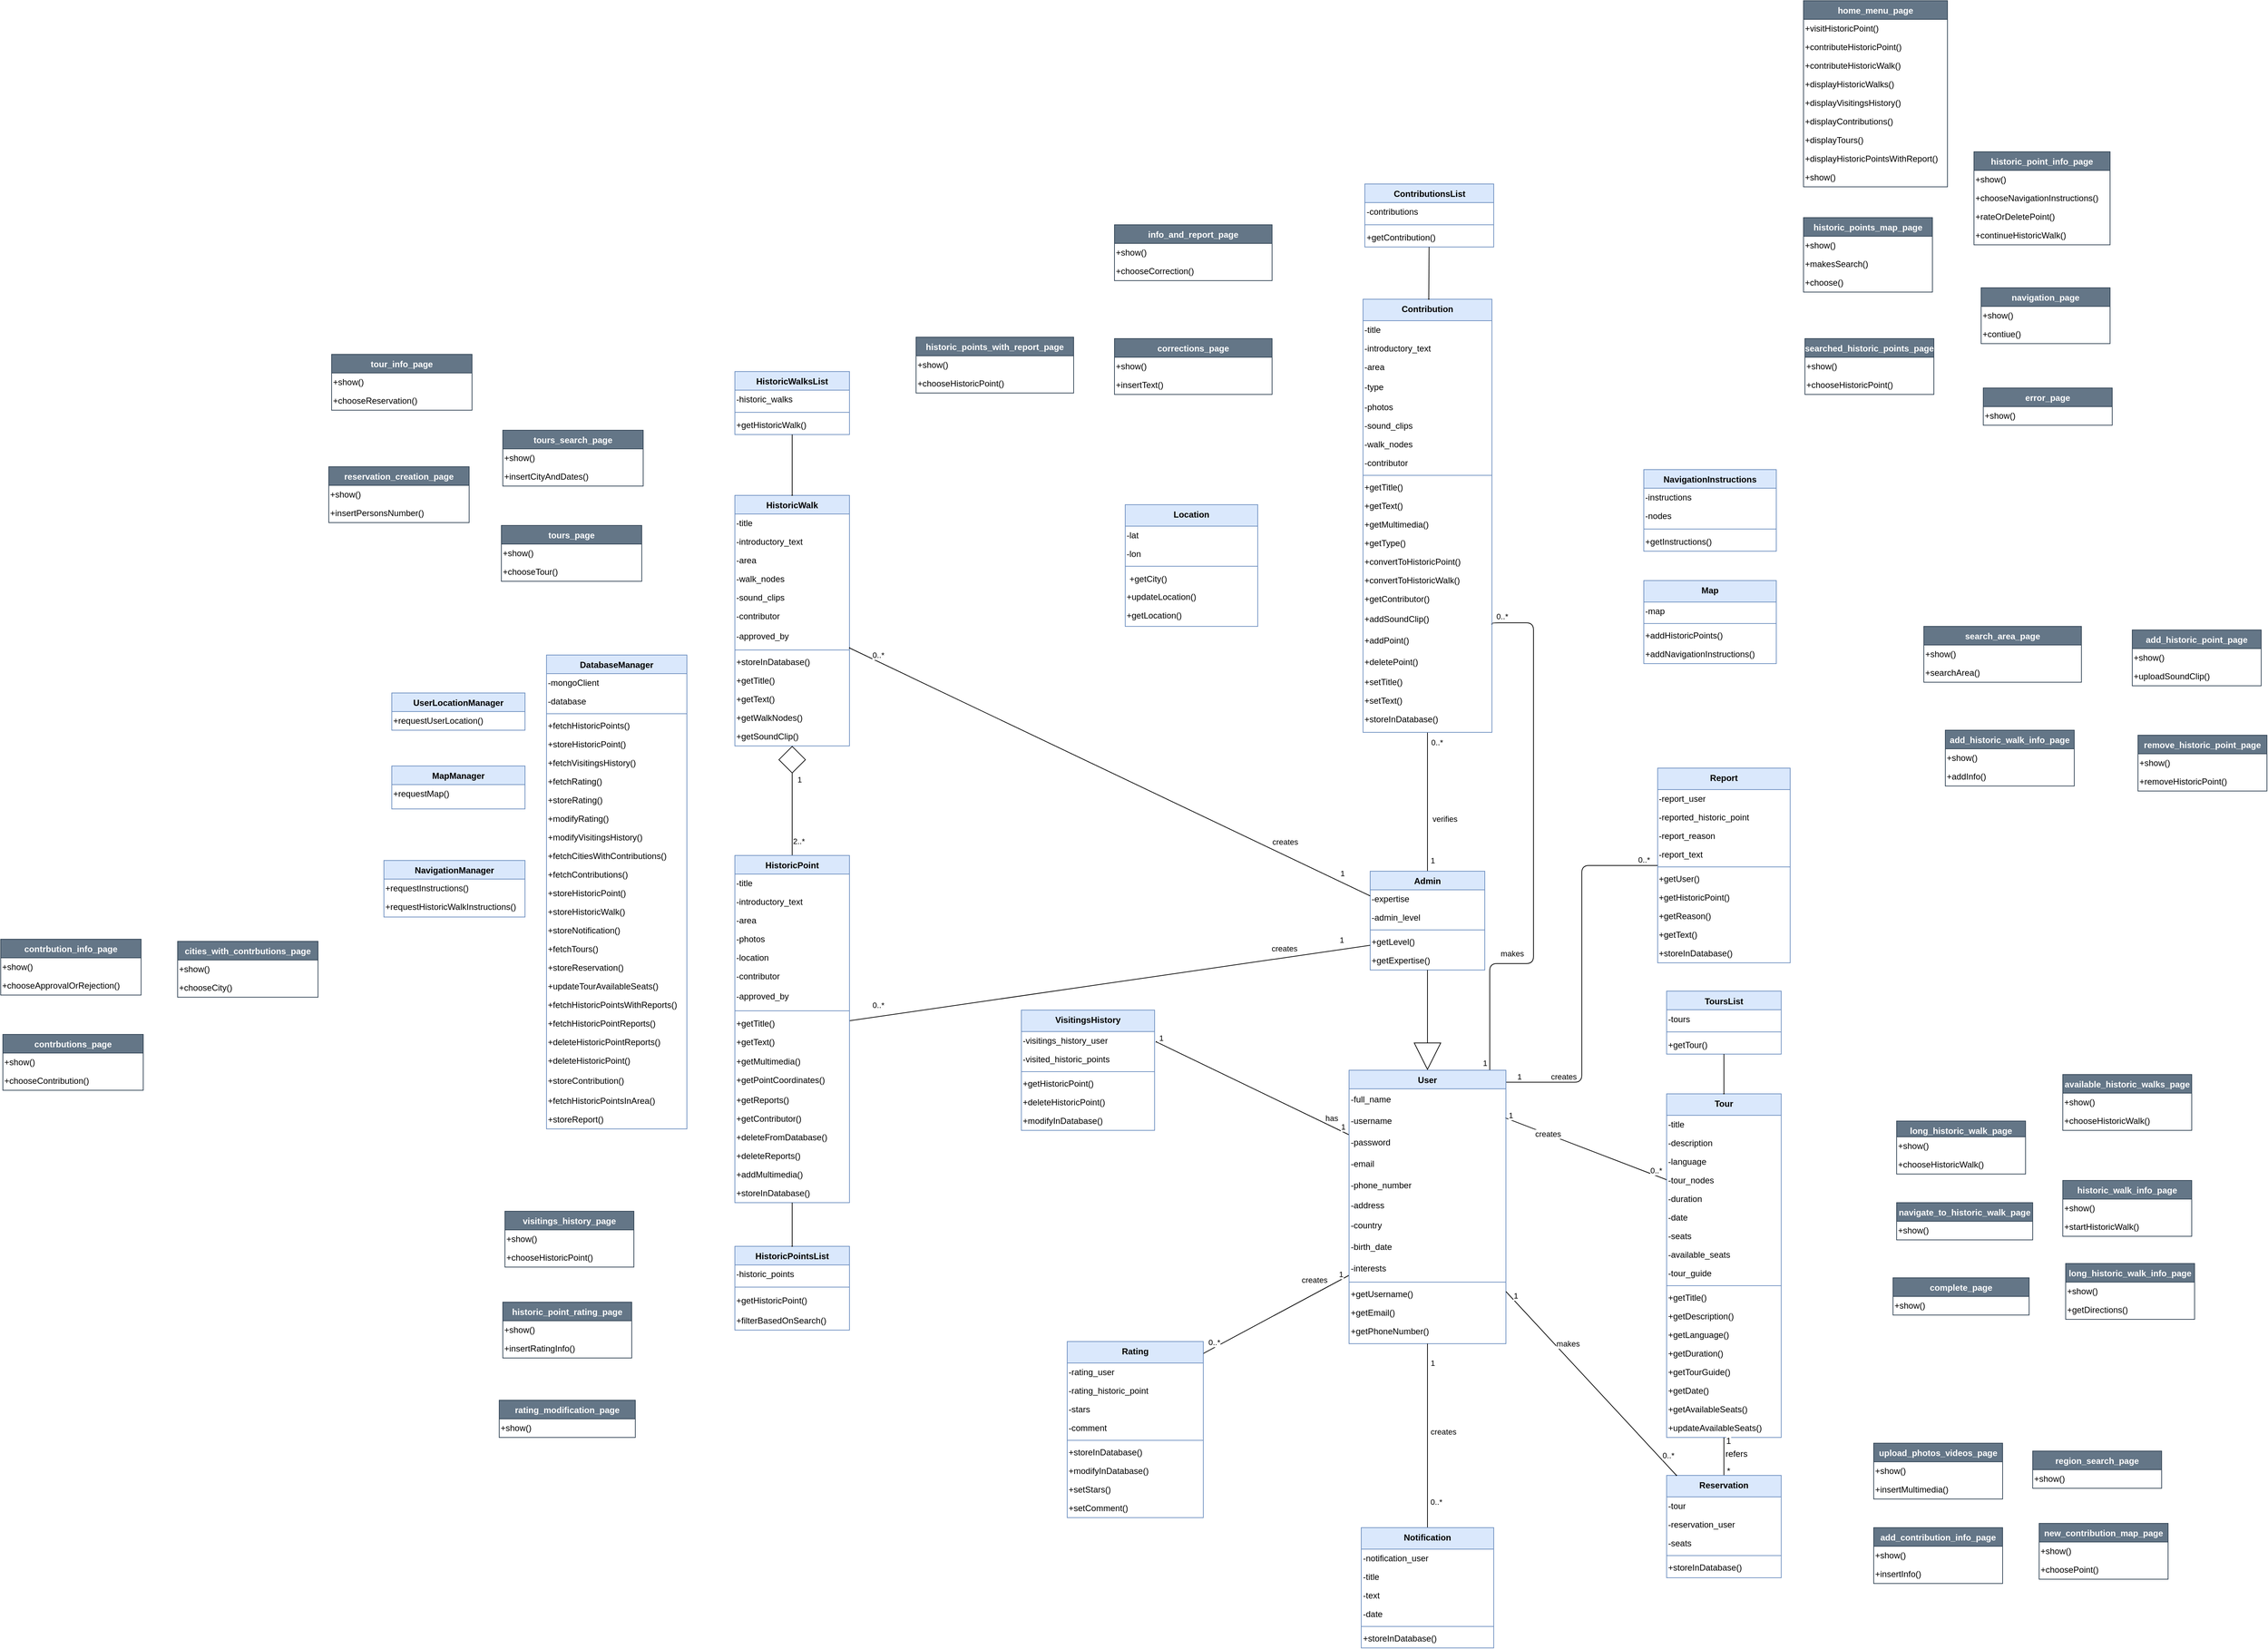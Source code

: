 <mxfile version="24.4.8" type="device">
  <diagram name="Page-1" id="uMqA1R6x-6Gs1QEI-oIA">
    <mxGraphModel dx="3474" dy="1916" grid="0" gridSize="10" guides="1" tooltips="1" connect="1" arrows="1" fold="1" page="0" pageScale="1" pageWidth="827" pageHeight="1169" math="0" shadow="0">
      <root>
        <mxCell id="0" />
        <mxCell id="1" parent="0" />
        <mxCell id="-SmuW4suXFITCw-7g7z6-1" style="edgeStyle=orthogonalEdgeStyle;rounded=1;orthogonalLoop=1;jettySize=auto;html=1;entryX=1;entryY=0.75;entryDx=0;entryDy=0;elbow=vertical;strokeColor=default;align=center;verticalAlign=middle;fontFamily=Helvetica;fontSize=11;fontColor=default;labelBackgroundColor=default;endArrow=baseDash;endFill=0;endSize=0;curved=0;exitX=0.897;exitY=0;exitDx=0;exitDy=0;exitPerimeter=0;" parent="1" source="-SmuW4suXFITCw-7g7z6-74" target="-SmuW4suXFITCw-7g7z6-86" edge="1">
          <mxGeometry relative="1" as="geometry">
            <mxPoint x="250" y="-190" as="targetPoint" />
            <mxPoint x="281" y="493" as="sourcePoint" />
            <Array as="points">
              <mxPoint x="247" y="477" />
              <mxPoint x="308" y="477" />
              <mxPoint x="308" y="1" />
            </Array>
          </mxGeometry>
        </mxCell>
        <mxCell id="-SmuW4suXFITCw-7g7z6-2" value="1" style="edgeLabel;html=1;align=center;verticalAlign=middle;resizable=0;points=[];" parent="-SmuW4suXFITCw-7g7z6-1" vertex="1" connectable="0">
          <mxGeometry x="-0.968" relative="1" as="geometry">
            <mxPoint x="-7" y="2" as="offset" />
          </mxGeometry>
        </mxCell>
        <mxCell id="-SmuW4suXFITCw-7g7z6-3" value="makes" style="edgeLabel;html=1;align=center;verticalAlign=middle;resizable=0;points=[];" parent="-SmuW4suXFITCw-7g7z6-1" vertex="1" connectable="0">
          <mxGeometry x="-0.865" y="1" relative="1" as="geometry">
            <mxPoint x="32" y="-113" as="offset" />
          </mxGeometry>
        </mxCell>
        <mxCell id="-SmuW4suXFITCw-7g7z6-4" value="0..*" style="edgeLabel;html=1;align=center;verticalAlign=middle;resizable=0;points=[];" parent="-SmuW4suXFITCw-7g7z6-1" vertex="1" connectable="0">
          <mxGeometry x="0.962" y="-2" relative="1" as="geometry">
            <mxPoint x="1" y="-7" as="offset" />
          </mxGeometry>
        </mxCell>
        <mxCell id="-SmuW4suXFITCw-7g7z6-5" style="rounded=1;orthogonalLoop=1;jettySize=auto;html=1;exitX=-0.002;exitY=1.133;exitDx=0;exitDy=0;strokeColor=default;align=center;verticalAlign=middle;fontFamily=Helvetica;fontSize=11;fontColor=default;labelBackgroundColor=default;elbow=vertical;endArrow=baseDash;endFill=0;endSize=0;exitPerimeter=0;entryX=1.012;entryY=0.55;entryDx=0;entryDy=0;entryPerimeter=0;" parent="1" source="-SmuW4suXFITCw-7g7z6-76" target="-SmuW4suXFITCw-7g7z6-44" edge="1">
          <mxGeometry relative="1" as="geometry">
            <mxPoint x="3.75" y="332" as="sourcePoint" />
            <mxPoint x="-164" y="586" as="targetPoint" />
          </mxGeometry>
        </mxCell>
        <mxCell id="-SmuW4suXFITCw-7g7z6-6" value="1" style="edgeLabel;html=1;align=center;verticalAlign=middle;resizable=0;points=[];" parent="-SmuW4suXFITCw-7g7z6-5" vertex="1" connectable="0">
          <mxGeometry x="-0.934" relative="1" as="geometry">
            <mxPoint x="1" y="-7" as="offset" />
          </mxGeometry>
        </mxCell>
        <mxCell id="-SmuW4suXFITCw-7g7z6-7" value="1" style="edgeLabel;html=1;align=center;verticalAlign=middle;resizable=0;points=[];" parent="-SmuW4suXFITCw-7g7z6-5" vertex="1" connectable="0">
          <mxGeometry x="0.925" relative="1" as="geometry">
            <mxPoint x="-3" y="-10" as="offset" />
          </mxGeometry>
        </mxCell>
        <mxCell id="-SmuW4suXFITCw-7g7z6-8" value="has" style="edgeLabel;html=1;align=center;verticalAlign=middle;resizable=0;points=[];" parent="-SmuW4suXFITCw-7g7z6-5" vertex="1" connectable="0">
          <mxGeometry x="-0.758" y="-1" relative="1" as="geometry">
            <mxPoint x="8" y="-7" as="offset" />
          </mxGeometry>
        </mxCell>
        <mxCell id="-SmuW4suXFITCw-7g7z6-9" style="rounded=1;orthogonalLoop=1;jettySize=auto;html=1;strokeColor=default;align=center;verticalAlign=middle;fontFamily=Helvetica;fontSize=11;fontColor=default;labelBackgroundColor=default;elbow=vertical;endArrow=baseDash;endFill=0;endSize=0;exitX=0.996;exitY=0.353;exitDx=0;exitDy=0;exitPerimeter=0;entryX=0;entryY=0.25;entryDx=0;entryDy=0;" parent="1" source="-SmuW4suXFITCw-7g7z6-76" target="-SmuW4suXFITCw-7g7z6-47" edge="1">
          <mxGeometry relative="1" as="geometry">
            <mxPoint x="337" y="476" as="sourcePoint" />
            <mxPoint x="567" y="656" as="targetPoint" />
          </mxGeometry>
        </mxCell>
        <mxCell id="-SmuW4suXFITCw-7g7z6-10" value="1" style="edgeLabel;html=1;align=center;verticalAlign=middle;resizable=0;points=[];" parent="-SmuW4suXFITCw-7g7z6-9" vertex="1" connectable="0">
          <mxGeometry x="-0.85" y="-1" relative="1" as="geometry">
            <mxPoint x="-9" y="-11" as="offset" />
          </mxGeometry>
        </mxCell>
        <mxCell id="-SmuW4suXFITCw-7g7z6-11" value="0..*" style="edgeLabel;html=1;align=center;verticalAlign=middle;resizable=0;points=[];" parent="-SmuW4suXFITCw-7g7z6-9" vertex="1" connectable="0">
          <mxGeometry x="0.847" y="-1" relative="1" as="geometry">
            <mxPoint x="2" y="-8" as="offset" />
          </mxGeometry>
        </mxCell>
        <mxCell id="-SmuW4suXFITCw-7g7z6-12" value="creates" style="edgeLabel;html=1;align=center;verticalAlign=middle;resizable=0;points=[];" parent="-SmuW4suXFITCw-7g7z6-9" vertex="1" connectable="0">
          <mxGeometry x="-0.271" y="-1" relative="1" as="geometry">
            <mxPoint x="-23" y="-10" as="offset" />
          </mxGeometry>
        </mxCell>
        <mxCell id="-SmuW4suXFITCw-7g7z6-13" style="edgeStyle=orthogonalEdgeStyle;curved=0;rounded=1;orthogonalLoop=1;jettySize=auto;html=1;entryX=0;entryY=0.5;entryDx=0;entryDy=0;strokeColor=default;align=center;verticalAlign=middle;fontFamily=Helvetica;fontSize=11;fontColor=default;labelBackgroundColor=default;elbow=vertical;endArrow=baseDash;endFill=0;endSize=0;exitX=0.996;exitY=0.044;exitDx=0;exitDy=0;exitPerimeter=0;" parent="1" source="-SmuW4suXFITCw-7g7z6-74" target="-SmuW4suXFITCw-7g7z6-61" edge="1">
          <mxGeometry relative="1" as="geometry">
            <mxPoint x="267" y="385" as="sourcePoint" />
          </mxGeometry>
        </mxCell>
        <mxCell id="-SmuW4suXFITCw-7g7z6-14" value="1" style="edgeLabel;html=1;align=center;verticalAlign=middle;resizable=0;points=[];" parent="-SmuW4suXFITCw-7g7z6-13" vertex="1" connectable="0">
          <mxGeometry x="-0.882" y="1" relative="1" as="geometry">
            <mxPoint x="-11" y="-7" as="offset" />
          </mxGeometry>
        </mxCell>
        <mxCell id="-SmuW4suXFITCw-7g7z6-15" value="creates" style="edgeLabel;html=1;align=center;verticalAlign=middle;resizable=0;points=[];" parent="-SmuW4suXFITCw-7g7z6-13" vertex="1" connectable="0">
          <mxGeometry x="-0.683" y="1" relative="1" as="geometry">
            <mxPoint y="-7" as="offset" />
          </mxGeometry>
        </mxCell>
        <mxCell id="-SmuW4suXFITCw-7g7z6-16" value="0..*" style="edgeLabel;html=1;align=center;verticalAlign=middle;resizable=0;points=[];" parent="-SmuW4suXFITCw-7g7z6-13" vertex="1" connectable="0">
          <mxGeometry x="0.912" y="1" relative="1" as="geometry">
            <mxPoint x="3" y="-7" as="offset" />
          </mxGeometry>
        </mxCell>
        <mxCell id="-SmuW4suXFITCw-7g7z6-17" style="rounded=1;orthogonalLoop=1;jettySize=auto;html=1;entryX=1;entryY=0.068;entryDx=0;entryDy=0;strokeColor=default;align=center;verticalAlign=middle;fontFamily=Helvetica;fontSize=11;fontColor=default;labelBackgroundColor=default;elbow=vertical;endArrow=baseDash;endFill=0;endSize=0;entryPerimeter=0;exitX=0;exitY=0.75;exitDx=0;exitDy=0;" parent="1" source="-SmuW4suXFITCw-7g7z6-74" target="-SmuW4suXFITCw-7g7z6-67" edge="1">
          <mxGeometry relative="1" as="geometry">
            <mxPoint x="51" y="928" as="sourcePoint" />
            <mxPoint x="-221" y="1040.01" as="targetPoint" />
          </mxGeometry>
        </mxCell>
        <mxCell id="-SmuW4suXFITCw-7g7z6-18" value="1" style="edgeLabel;html=1;align=center;verticalAlign=middle;resizable=0;points=[];" parent="-SmuW4suXFITCw-7g7z6-17" vertex="1" connectable="0">
          <mxGeometry x="-0.85" y="-1" relative="1" as="geometry">
            <mxPoint x="4" y="-9" as="offset" />
          </mxGeometry>
        </mxCell>
        <mxCell id="-SmuW4suXFITCw-7g7z6-19" value="0..*" style="edgeLabel;html=1;align=center;verticalAlign=middle;resizable=0;points=[];" parent="-SmuW4suXFITCw-7g7z6-17" vertex="1" connectable="0">
          <mxGeometry x="0.87" y="1" relative="1" as="geometry">
            <mxPoint x="1" y="-10" as="offset" />
          </mxGeometry>
        </mxCell>
        <mxCell id="-SmuW4suXFITCw-7g7z6-20" value="creates" style="edgeLabel;html=1;align=center;verticalAlign=middle;resizable=0;points=[];" parent="-SmuW4suXFITCw-7g7z6-17" vertex="1" connectable="0">
          <mxGeometry x="-0.639" relative="1" as="geometry">
            <mxPoint x="-12" y="-13" as="offset" />
          </mxGeometry>
        </mxCell>
        <mxCell id="-SmuW4suXFITCw-7g7z6-21" style="rounded=1;orthogonalLoop=1;jettySize=auto;html=1;exitX=0.5;exitY=0;exitDx=0;exitDy=0;entryX=0.5;entryY=1;entryDx=0;entryDy=0;strokeColor=default;align=center;verticalAlign=middle;fontFamily=Helvetica;fontSize=11;fontColor=default;labelBackgroundColor=default;elbow=vertical;endArrow=baseDash;endFill=0;endSize=0;" parent="1" source="-SmuW4suXFITCw-7g7z6-25" target="-SmuW4suXFITCw-7g7z6-86" edge="1">
          <mxGeometry relative="1" as="geometry">
            <mxPoint x="160" y="245" as="targetPoint" />
          </mxGeometry>
        </mxCell>
        <mxCell id="-SmuW4suXFITCw-7g7z6-22" value="verifies" style="edgeLabel;html=1;align=center;verticalAlign=middle;resizable=0;points=[];" parent="-SmuW4suXFITCw-7g7z6-21" vertex="1" connectable="0">
          <mxGeometry x="-0.765" relative="1" as="geometry">
            <mxPoint x="24" y="-50" as="offset" />
          </mxGeometry>
        </mxCell>
        <mxCell id="-SmuW4suXFITCw-7g7z6-23" value="1" style="edgeLabel;html=1;align=center;verticalAlign=middle;resizable=0;points=[];" parent="-SmuW4suXFITCw-7g7z6-21" vertex="1" connectable="0">
          <mxGeometry x="-0.831" relative="1" as="geometry">
            <mxPoint x="7" y="1" as="offset" />
          </mxGeometry>
        </mxCell>
        <mxCell id="-SmuW4suXFITCw-7g7z6-24" value="0..*" style="edgeLabel;html=1;align=center;verticalAlign=middle;resizable=0;points=[];" parent="-SmuW4suXFITCw-7g7z6-21" vertex="1" connectable="0">
          <mxGeometry x="0.858" relative="1" as="geometry">
            <mxPoint x="13" as="offset" />
          </mxGeometry>
        </mxCell>
        <mxCell id="-SmuW4suXFITCw-7g7z6-25" value="Admin" style="swimlane;fontStyle=1;align=center;verticalAlign=top;childLayout=stackLayout;horizontal=1;startSize=26;horizontalStack=0;resizeParent=1;resizeLast=0;collapsible=1;marginBottom=0;rounded=0;shadow=0;strokeWidth=1;fillColor=#dae8fc;strokeColor=#6c8ebf;" parent="1" vertex="1">
          <mxGeometry x="80" y="348" width="160" height="138" as="geometry">
            <mxRectangle x="340" y="380" width="170" height="26" as="alternateBounds" />
          </mxGeometry>
        </mxCell>
        <mxCell id="-SmuW4suXFITCw-7g7z6-26" value="-expertise" style="text;html=1;align=left;verticalAlign=middle;resizable=0;points=[];autosize=1;strokeColor=none;fillColor=none;" parent="-SmuW4suXFITCw-7g7z6-25" vertex="1">
          <mxGeometry y="26" width="160" height="26" as="geometry" />
        </mxCell>
        <mxCell id="-SmuW4suXFITCw-7g7z6-27" value="-admin_level" style="text;html=1;align=left;verticalAlign=middle;resizable=0;points=[];autosize=1;strokeColor=none;fillColor=none;" parent="-SmuW4suXFITCw-7g7z6-25" vertex="1">
          <mxGeometry y="52" width="160" height="26" as="geometry" />
        </mxCell>
        <mxCell id="-SmuW4suXFITCw-7g7z6-28" value="" style="line;strokeWidth=1;fillColor=none;align=left;verticalAlign=middle;spacingTop=-1;spacingLeft=3;spacingRight=3;rotatable=0;labelPosition=right;points=[];portConstraint=eastwest;strokeColor=inherit;" parent="-SmuW4suXFITCw-7g7z6-25" vertex="1">
          <mxGeometry y="78" width="160" height="8" as="geometry" />
        </mxCell>
        <mxCell id="a9RiExPcbb178TeQuXis-16" value="+getLevel()" style="text;html=1;align=left;verticalAlign=middle;resizable=0;points=[];autosize=1;strokeColor=none;fillColor=none;" parent="-SmuW4suXFITCw-7g7z6-25" vertex="1">
          <mxGeometry y="86" width="160" height="26" as="geometry" />
        </mxCell>
        <mxCell id="a9RiExPcbb178TeQuXis-17" value="+getExpertise()" style="text;html=1;align=left;verticalAlign=middle;resizable=0;points=[];autosize=1;strokeColor=none;fillColor=none;" parent="-SmuW4suXFITCw-7g7z6-25" vertex="1">
          <mxGeometry y="112" width="160" height="26" as="geometry" />
        </mxCell>
        <mxCell id="-SmuW4suXFITCw-7g7z6-29" value="" style="endArrow=block;endSize=36;endFill=0;shadow=0;strokeWidth=1;rounded=1;edgeStyle=orthogonalEdgeStyle;elbow=vertical;curved=0;entryX=0.5;entryY=0;entryDx=0;entryDy=0;" parent="1" source="-SmuW4suXFITCw-7g7z6-25" target="-SmuW4suXFITCw-7g7z6-74" edge="1">
          <mxGeometry width="160" relative="1" as="geometry">
            <mxPoint x="-220" y="473" as="sourcePoint" />
            <mxPoint x="189.5" y="300" as="targetPoint" />
          </mxGeometry>
        </mxCell>
        <mxCell id="-SmuW4suXFITCw-7g7z6-30" value="HistoricWalk" style="swimlane;fontStyle=1;align=center;verticalAlign=top;childLayout=stackLayout;horizontal=1;startSize=26;horizontalStack=0;resizeParent=1;resizeLast=0;collapsible=1;marginBottom=0;rounded=0;shadow=0;strokeWidth=1;fillColor=#dae8fc;strokeColor=#6c8ebf;" parent="1" vertex="1">
          <mxGeometry x="-807" y="-177" width="160" height="350" as="geometry">
            <mxRectangle x="230" y="140" width="160" height="26" as="alternateBounds" />
          </mxGeometry>
        </mxCell>
        <mxCell id="-SmuW4suXFITCw-7g7z6-32" value="-title" style="text;html=1;align=left;verticalAlign=middle;resizable=0;points=[];autosize=1;strokeColor=none;fillColor=none;" parent="-SmuW4suXFITCw-7g7z6-30" vertex="1">
          <mxGeometry y="26" width="160" height="26" as="geometry" />
        </mxCell>
        <mxCell id="-SmuW4suXFITCw-7g7z6-33" value="-introductory_text" style="text;html=1;align=left;verticalAlign=middle;resizable=0;points=[];autosize=1;strokeColor=none;fillColor=none;" parent="-SmuW4suXFITCw-7g7z6-30" vertex="1">
          <mxGeometry y="52" width="160" height="26" as="geometry" />
        </mxCell>
        <mxCell id="-SmuW4suXFITCw-7g7z6-37" value="-area" style="text;html=1;align=left;verticalAlign=middle;resizable=0;points=[];autosize=1;strokeColor=none;fillColor=none;" parent="-SmuW4suXFITCw-7g7z6-30" vertex="1">
          <mxGeometry y="78" width="160" height="26" as="geometry" />
        </mxCell>
        <mxCell id="-SmuW4suXFITCw-7g7z6-31" value="-walk_nodes" style="text;html=1;align=left;verticalAlign=middle;resizable=0;points=[];autosize=1;strokeColor=none;fillColor=none;" parent="-SmuW4suXFITCw-7g7z6-30" vertex="1">
          <mxGeometry y="104" width="160" height="26" as="geometry" />
        </mxCell>
        <mxCell id="-SmuW4suXFITCw-7g7z6-34" value="-sound_clips" style="text;html=1;align=left;verticalAlign=middle;resizable=0;points=[];autosize=1;strokeColor=none;fillColor=none;" parent="-SmuW4suXFITCw-7g7z6-30" vertex="1">
          <mxGeometry y="130" width="160" height="26" as="geometry" />
        </mxCell>
        <mxCell id="-SmuW4suXFITCw-7g7z6-35" value="-contributor" style="text;html=1;align=left;verticalAlign=middle;resizable=0;points=[];autosize=1;strokeColor=none;fillColor=none;" parent="-SmuW4suXFITCw-7g7z6-30" vertex="1">
          <mxGeometry y="156" width="160" height="26" as="geometry" />
        </mxCell>
        <mxCell id="-SmuW4suXFITCw-7g7z6-36" value="-approved_by" style="text;html=1;align=left;verticalAlign=middle;resizable=0;points=[];autosize=1;strokeColor=none;fillColor=none;" parent="-SmuW4suXFITCw-7g7z6-30" vertex="1">
          <mxGeometry y="182" width="160" height="30" as="geometry" />
        </mxCell>
        <mxCell id="-SmuW4suXFITCw-7g7z6-39" value="" style="line;strokeWidth=1;fillColor=none;align=left;verticalAlign=middle;spacingTop=-1;spacingLeft=3;spacingRight=3;rotatable=0;labelPosition=right;points=[];portConstraint=eastwest;strokeColor=inherit;" parent="-SmuW4suXFITCw-7g7z6-30" vertex="1">
          <mxGeometry y="212" width="160" height="8" as="geometry" />
        </mxCell>
        <mxCell id="v78fLTILWKG32JU8ytNN-64" value="+storeInDatabase()" style="text;html=1;align=left;verticalAlign=middle;resizable=0;points=[];autosize=1;strokeColor=none;fillColor=none;" parent="-SmuW4suXFITCw-7g7z6-30" vertex="1">
          <mxGeometry y="220" width="160" height="26" as="geometry" />
        </mxCell>
        <mxCell id="H3klHPy8i-oS8ICQ9RRD-7" value="+getTitle()" style="text;html=1;align=left;verticalAlign=middle;resizable=0;points=[];autosize=1;strokeColor=none;fillColor=none;" parent="-SmuW4suXFITCw-7g7z6-30" vertex="1">
          <mxGeometry y="246" width="160" height="26" as="geometry" />
        </mxCell>
        <mxCell id="H3klHPy8i-oS8ICQ9RRD-8" value="+getText()" style="text;html=1;align=left;verticalAlign=middle;resizable=0;points=[];autosize=1;strokeColor=none;fillColor=none;" parent="-SmuW4suXFITCw-7g7z6-30" vertex="1">
          <mxGeometry y="272" width="160" height="26" as="geometry" />
        </mxCell>
        <mxCell id="H3klHPy8i-oS8ICQ9RRD-9" value="+getWalkNodes()" style="text;html=1;align=left;verticalAlign=middle;resizable=0;points=[];autosize=1;strokeColor=none;fillColor=none;" parent="-SmuW4suXFITCw-7g7z6-30" vertex="1">
          <mxGeometry y="298" width="160" height="26" as="geometry" />
        </mxCell>
        <mxCell id="H3klHPy8i-oS8ICQ9RRD-10" value="+getSoundClip()" style="text;html=1;align=left;verticalAlign=middle;resizable=0;points=[];autosize=1;strokeColor=none;fillColor=none;" parent="-SmuW4suXFITCw-7g7z6-30" vertex="1">
          <mxGeometry y="324" width="160" height="26" as="geometry" />
        </mxCell>
        <mxCell id="-SmuW4suXFITCw-7g7z6-40" style="rounded=1;orthogonalLoop=1;jettySize=auto;html=1;exitX=0.5;exitY=0;exitDx=0;exitDy=0;entryX=0.5;entryY=1;entryDx=0;entryDy=0;endSize=36;endArrow=diamond;endFill=0;" parent="1" source="-SmuW4suXFITCw-7g7z6-125" target="-SmuW4suXFITCw-7g7z6-30" edge="1">
          <mxGeometry relative="1" as="geometry">
            <mxPoint x="-690" y="499.0" as="sourcePoint" />
            <mxPoint x="-690" y="269" as="targetPoint" />
          </mxGeometry>
        </mxCell>
        <mxCell id="-SmuW4suXFITCw-7g7z6-41" value="2..*" style="edgeLabel;html=1;align=center;verticalAlign=middle;resizable=0;points=[];" parent="-SmuW4suXFITCw-7g7z6-40" vertex="1" connectable="0">
          <mxGeometry x="-0.688" y="-2" relative="1" as="geometry">
            <mxPoint x="7" y="4" as="offset" />
          </mxGeometry>
        </mxCell>
        <mxCell id="-SmuW4suXFITCw-7g7z6-42" value="1" style="edgeLabel;html=1;align=center;verticalAlign=middle;resizable=0;points=[];" parent="-SmuW4suXFITCw-7g7z6-40" vertex="1" connectable="0">
          <mxGeometry x="-0.141" y="-1" relative="1" as="geometry">
            <mxPoint x="9" y="-41" as="offset" />
          </mxGeometry>
        </mxCell>
        <mxCell id="-SmuW4suXFITCw-7g7z6-43" value="VisitingsHistory" style="swimlane;fontStyle=1;align=center;verticalAlign=top;childLayout=stackLayout;horizontal=1;startSize=30;horizontalStack=0;resizeParent=1;resizeLast=0;collapsible=1;marginBottom=0;rounded=0;shadow=0;strokeWidth=1;fillColor=#dae8fc;strokeColor=#6c8ebf;" parent="1" vertex="1">
          <mxGeometry x="-407" y="542" width="186" height="168" as="geometry">
            <mxRectangle x="550" y="140" width="160" height="26" as="alternateBounds" />
          </mxGeometry>
        </mxCell>
        <mxCell id="-SmuW4suXFITCw-7g7z6-44" value="-visitings_history_user" style="text;html=1;align=left;verticalAlign=middle;resizable=0;points=[];autosize=1;strokeColor=none;fillColor=none;" parent="-SmuW4suXFITCw-7g7z6-43" vertex="1">
          <mxGeometry y="30" width="186" height="26" as="geometry" />
        </mxCell>
        <mxCell id="-SmuW4suXFITCw-7g7z6-45" value="-visited_historic_points" style="text;html=1;align=left;verticalAlign=middle;resizable=0;points=[];autosize=1;strokeColor=none;fillColor=none;" parent="-SmuW4suXFITCw-7g7z6-43" vertex="1">
          <mxGeometry y="56" width="186" height="26" as="geometry" />
        </mxCell>
        <mxCell id="-SmuW4suXFITCw-7g7z6-46" value="" style="line;strokeWidth=1;fillColor=none;align=left;verticalAlign=middle;spacingTop=-1;spacingLeft=3;spacingRight=3;rotatable=0;labelPosition=right;points=[];portConstraint=eastwest;strokeColor=inherit;" parent="-SmuW4suXFITCw-7g7z6-43" vertex="1">
          <mxGeometry y="82" width="186" height="8" as="geometry" />
        </mxCell>
        <mxCell id="v78fLTILWKG32JU8ytNN-54" value="+getHistoricPoint()" style="text;html=1;align=left;verticalAlign=middle;resizable=0;points=[];autosize=1;strokeColor=none;fillColor=none;" parent="-SmuW4suXFITCw-7g7z6-43" vertex="1">
          <mxGeometry y="90" width="186" height="26" as="geometry" />
        </mxCell>
        <mxCell id="v78fLTILWKG32JU8ytNN-62" value="+deleteHistoricPoint()" style="text;html=1;align=left;verticalAlign=middle;resizable=0;points=[];autosize=1;strokeColor=none;fillColor=none;" parent="-SmuW4suXFITCw-7g7z6-43" vertex="1">
          <mxGeometry y="116" width="186" height="26" as="geometry" />
        </mxCell>
        <mxCell id="v78fLTILWKG32JU8ytNN-63" value="+modifyInDatabase()" style="text;html=1;align=left;verticalAlign=middle;resizable=0;points=[];autosize=1;strokeColor=none;fillColor=none;" parent="-SmuW4suXFITCw-7g7z6-43" vertex="1">
          <mxGeometry y="142" width="186" height="26" as="geometry" />
        </mxCell>
        <mxCell id="-SmuW4suXFITCw-7g7z6-47" value="Tour" style="swimlane;fontStyle=1;align=center;verticalAlign=top;childLayout=stackLayout;horizontal=1;startSize=30;horizontalStack=0;resizeParent=1;resizeLast=0;collapsible=1;marginBottom=0;rounded=0;shadow=0;strokeWidth=1;fillColor=#dae8fc;strokeColor=#6c8ebf;" parent="1" vertex="1">
          <mxGeometry x="493.88" y="659" width="160" height="480" as="geometry">
            <mxRectangle x="550" y="140" width="160" height="26" as="alternateBounds" />
          </mxGeometry>
        </mxCell>
        <mxCell id="-SmuW4suXFITCw-7g7z6-52" value="-title" style="text;html=1;align=left;verticalAlign=middle;resizable=0;points=[];autosize=1;strokeColor=none;fillColor=none;" parent="-SmuW4suXFITCw-7g7z6-47" vertex="1">
          <mxGeometry y="30" width="160" height="26" as="geometry" />
        </mxCell>
        <mxCell id="-SmuW4suXFITCw-7g7z6-53" value="-description" style="text;html=1;align=left;verticalAlign=middle;resizable=0;points=[];autosize=1;strokeColor=none;fillColor=none;" parent="-SmuW4suXFITCw-7g7z6-47" vertex="1">
          <mxGeometry y="56" width="160" height="26" as="geometry" />
        </mxCell>
        <mxCell id="t6O-NcNRQrhpdnjJr-c6-11" value="-language" style="text;html=1;align=left;verticalAlign=middle;resizable=0;points=[];autosize=1;strokeColor=none;fillColor=none;" parent="-SmuW4suXFITCw-7g7z6-47" vertex="1">
          <mxGeometry y="82" width="160" height="26" as="geometry" />
        </mxCell>
        <mxCell id="-SmuW4suXFITCw-7g7z6-48" value="-tour_nodes" style="text;html=1;align=left;verticalAlign=middle;resizable=0;points=[];autosize=1;strokeColor=none;fillColor=none;" parent="-SmuW4suXFITCw-7g7z6-47" vertex="1">
          <mxGeometry y="108" width="160" height="26" as="geometry" />
        </mxCell>
        <mxCell id="-SmuW4suXFITCw-7g7z6-54" value="-duration" style="text;html=1;align=left;verticalAlign=middle;resizable=0;points=[];autosize=1;strokeColor=none;fillColor=none;" parent="-SmuW4suXFITCw-7g7z6-47" vertex="1">
          <mxGeometry y="134" width="160" height="26" as="geometry" />
        </mxCell>
        <mxCell id="t6O-NcNRQrhpdnjJr-c6-12" value="-date" style="text;html=1;align=left;verticalAlign=middle;resizable=0;points=[];autosize=1;strokeColor=none;fillColor=none;" parent="-SmuW4suXFITCw-7g7z6-47" vertex="1">
          <mxGeometry y="160" width="160" height="26" as="geometry" />
        </mxCell>
        <mxCell id="-SmuW4suXFITCw-7g7z6-50" value="-seats" style="text;html=1;align=left;verticalAlign=middle;resizable=0;points=[];autosize=1;strokeColor=none;fillColor=none;" parent="-SmuW4suXFITCw-7g7z6-47" vertex="1">
          <mxGeometry y="186" width="160" height="26" as="geometry" />
        </mxCell>
        <mxCell id="-SmuW4suXFITCw-7g7z6-51" value="-available_seats" style="text;html=1;align=left;verticalAlign=middle;resizable=0;points=[];autosize=1;strokeColor=none;fillColor=none;" parent="-SmuW4suXFITCw-7g7z6-47" vertex="1">
          <mxGeometry y="212" width="160" height="26" as="geometry" />
        </mxCell>
        <mxCell id="-SmuW4suXFITCw-7g7z6-49" value="-tour_guide" style="text;html=1;align=left;verticalAlign=middle;resizable=0;points=[];autosize=1;strokeColor=none;fillColor=none;" parent="-SmuW4suXFITCw-7g7z6-47" vertex="1">
          <mxGeometry y="238" width="160" height="26" as="geometry" />
        </mxCell>
        <mxCell id="-SmuW4suXFITCw-7g7z6-55" value="" style="line;strokeWidth=1;fillColor=none;align=left;verticalAlign=middle;spacingTop=-1;spacingLeft=3;spacingRight=3;rotatable=0;labelPosition=right;points=[];portConstraint=eastwest;strokeColor=inherit;" parent="-SmuW4suXFITCw-7g7z6-47" vertex="1">
          <mxGeometry y="264" width="160" height="8" as="geometry" />
        </mxCell>
        <mxCell id="v78fLTILWKG32JU8ytNN-38" value="+getTitle()" style="text;html=1;align=left;verticalAlign=middle;resizable=0;points=[];autosize=1;strokeColor=none;fillColor=none;" parent="-SmuW4suXFITCw-7g7z6-47" vertex="1">
          <mxGeometry y="272" width="160" height="26" as="geometry" />
        </mxCell>
        <mxCell id="v78fLTILWKG32JU8ytNN-39" value="+getDescription()" style="text;html=1;align=left;verticalAlign=middle;resizable=0;points=[];autosize=1;strokeColor=none;fillColor=none;" parent="-SmuW4suXFITCw-7g7z6-47" vertex="1">
          <mxGeometry y="298" width="160" height="26" as="geometry" />
        </mxCell>
        <mxCell id="v78fLTILWKG32JU8ytNN-40" value="+getLanguage()" style="text;html=1;align=left;verticalAlign=middle;resizable=0;points=[];autosize=1;strokeColor=none;fillColor=none;" parent="-SmuW4suXFITCw-7g7z6-47" vertex="1">
          <mxGeometry y="324" width="160" height="26" as="geometry" />
        </mxCell>
        <mxCell id="v78fLTILWKG32JU8ytNN-41" value="+getDuration()" style="text;html=1;align=left;verticalAlign=middle;resizable=0;points=[];autosize=1;strokeColor=none;fillColor=none;" parent="-SmuW4suXFITCw-7g7z6-47" vertex="1">
          <mxGeometry y="350" width="160" height="26" as="geometry" />
        </mxCell>
        <mxCell id="v78fLTILWKG32JU8ytNN-42" value="+getTourGuide()" style="text;html=1;align=left;verticalAlign=middle;resizable=0;points=[];autosize=1;strokeColor=none;fillColor=none;" parent="-SmuW4suXFITCw-7g7z6-47" vertex="1">
          <mxGeometry y="376" width="160" height="26" as="geometry" />
        </mxCell>
        <mxCell id="v78fLTILWKG32JU8ytNN-43" value="+getDate()" style="text;html=1;align=left;verticalAlign=middle;resizable=0;points=[];autosize=1;strokeColor=none;fillColor=none;" parent="-SmuW4suXFITCw-7g7z6-47" vertex="1">
          <mxGeometry y="402" width="160" height="26" as="geometry" />
        </mxCell>
        <mxCell id="v78fLTILWKG32JU8ytNN-44" value="+getAvailableSeats()" style="text;html=1;align=left;verticalAlign=middle;resizable=0;points=[];autosize=1;strokeColor=none;fillColor=none;" parent="-SmuW4suXFITCw-7g7z6-47" vertex="1">
          <mxGeometry y="428" width="160" height="26" as="geometry" />
        </mxCell>
        <mxCell id="v78fLTILWKG32JU8ytNN-45" value="+updateAvailableSeats()" style="text;html=1;align=left;verticalAlign=middle;resizable=0;points=[];autosize=1;strokeColor=none;fillColor=none;" parent="-SmuW4suXFITCw-7g7z6-47" vertex="1">
          <mxGeometry y="454" width="160" height="26" as="geometry" />
        </mxCell>
        <mxCell id="t6O-NcNRQrhpdnjJr-c6-1" style="edgeStyle=none;curved=1;rounded=0;orthogonalLoop=1;jettySize=auto;html=1;exitX=0.5;exitY=0;exitDx=0;exitDy=0;entryX=0.5;entryY=1;entryDx=0;entryDy=0;fontSize=12;startSize=8;endSize=8;endArrow=none;endFill=0;" parent="1" source="-SmuW4suXFITCw-7g7z6-56" target="-SmuW4suXFITCw-7g7z6-47" edge="1">
          <mxGeometry relative="1" as="geometry" />
        </mxCell>
        <mxCell id="t6O-NcNRQrhpdnjJr-c6-2" value="1" style="edgeLabel;html=1;align=center;verticalAlign=middle;resizable=0;points=[];fontSize=12;" parent="t6O-NcNRQrhpdnjJr-c6-1" vertex="1" connectable="0">
          <mxGeometry x="0.821" y="-1" relative="1" as="geometry">
            <mxPoint x="5" as="offset" />
          </mxGeometry>
        </mxCell>
        <mxCell id="t6O-NcNRQrhpdnjJr-c6-3" value="*" style="edgeLabel;html=1;align=center;verticalAlign=middle;resizable=0;points=[];fontSize=12;" parent="t6O-NcNRQrhpdnjJr-c6-1" vertex="1" connectable="0">
          <mxGeometry x="-0.833" relative="1" as="geometry">
            <mxPoint x="6" y="-2" as="offset" />
          </mxGeometry>
        </mxCell>
        <mxCell id="t6O-NcNRQrhpdnjJr-c6-4" value="refers" style="edgeLabel;html=1;align=center;verticalAlign=middle;resizable=0;points=[];fontSize=12;" parent="t6O-NcNRQrhpdnjJr-c6-1" vertex="1" connectable="0">
          <mxGeometry x="0.024" y="-1" relative="1" as="geometry">
            <mxPoint x="16" y="-3" as="offset" />
          </mxGeometry>
        </mxCell>
        <mxCell id="-SmuW4suXFITCw-7g7z6-56" value="Reservation" style="swimlane;fontStyle=1;align=center;verticalAlign=top;childLayout=stackLayout;horizontal=1;startSize=30;horizontalStack=0;resizeParent=1;resizeLast=0;collapsible=1;marginBottom=0;rounded=0;shadow=0;strokeWidth=1;fillColor=#dae8fc;strokeColor=#6c8ebf;" parent="1" vertex="1">
          <mxGeometry x="493.88" y="1192" width="160" height="143" as="geometry">
            <mxRectangle x="550" y="140" width="160" height="26" as="alternateBounds" />
          </mxGeometry>
        </mxCell>
        <mxCell id="t6O-NcNRQrhpdnjJr-c6-5" value="-tour" style="text;html=1;align=left;verticalAlign=middle;resizable=0;points=[];autosize=1;strokeColor=none;fillColor=none;" parent="-SmuW4suXFITCw-7g7z6-56" vertex="1">
          <mxGeometry y="30" width="160" height="26" as="geometry" />
        </mxCell>
        <mxCell id="-SmuW4suXFITCw-7g7z6-57" value="-reservation_user" style="text;html=1;align=left;verticalAlign=middle;resizable=0;points=[];autosize=1;strokeColor=none;fillColor=none;" parent="-SmuW4suXFITCw-7g7z6-56" vertex="1">
          <mxGeometry y="56" width="160" height="26" as="geometry" />
        </mxCell>
        <mxCell id="-SmuW4suXFITCw-7g7z6-58" value="-seats" style="text;html=1;align=left;verticalAlign=middle;resizable=0;points=[];autosize=1;strokeColor=none;fillColor=none;" parent="-SmuW4suXFITCw-7g7z6-56" vertex="1">
          <mxGeometry y="82" width="160" height="26" as="geometry" />
        </mxCell>
        <mxCell id="-SmuW4suXFITCw-7g7z6-60" value="" style="line;strokeWidth=1;fillColor=none;align=left;verticalAlign=middle;spacingTop=-1;spacingLeft=3;spacingRight=3;rotatable=0;labelPosition=right;points=[];portConstraint=eastwest;strokeColor=inherit;" parent="-SmuW4suXFITCw-7g7z6-56" vertex="1">
          <mxGeometry y="108" width="160" height="8" as="geometry" />
        </mxCell>
        <mxCell id="v78fLTILWKG32JU8ytNN-66" value="+storeInDatabase()" style="text;html=1;align=left;verticalAlign=middle;resizable=0;points=[];autosize=1;strokeColor=none;fillColor=none;" parent="-SmuW4suXFITCw-7g7z6-56" vertex="1">
          <mxGeometry y="116" width="160" height="26" as="geometry" />
        </mxCell>
        <mxCell id="-SmuW4suXFITCw-7g7z6-61" value="Report" style="swimlane;fontStyle=1;align=center;verticalAlign=top;childLayout=stackLayout;horizontal=1;startSize=30;horizontalStack=0;resizeParent=1;resizeLast=0;collapsible=1;marginBottom=0;rounded=0;shadow=0;strokeWidth=1;fillColor=#dae8fc;strokeColor=#6c8ebf;" parent="1" vertex="1">
          <mxGeometry x="481.38" y="204" width="185" height="272" as="geometry">
            <mxRectangle x="550" y="140" width="160" height="26" as="alternateBounds" />
          </mxGeometry>
        </mxCell>
        <mxCell id="-SmuW4suXFITCw-7g7z6-62" value="-report_user" style="text;html=1;align=left;verticalAlign=middle;resizable=0;points=[];autosize=1;strokeColor=none;fillColor=none;" parent="-SmuW4suXFITCw-7g7z6-61" vertex="1">
          <mxGeometry y="30" width="185" height="26" as="geometry" />
        </mxCell>
        <mxCell id="-SmuW4suXFITCw-7g7z6-63" value="-reported_historic_point" style="text;html=1;align=left;verticalAlign=middle;resizable=0;points=[];autosize=1;strokeColor=none;fillColor=none;" parent="-SmuW4suXFITCw-7g7z6-61" vertex="1">
          <mxGeometry y="56" width="185" height="26" as="geometry" />
        </mxCell>
        <mxCell id="-SmuW4suXFITCw-7g7z6-64" value="-report_reason" style="text;html=1;align=left;verticalAlign=middle;resizable=0;points=[];autosize=1;strokeColor=none;fillColor=none;" parent="-SmuW4suXFITCw-7g7z6-61" vertex="1">
          <mxGeometry y="82" width="185" height="26" as="geometry" />
        </mxCell>
        <mxCell id="-SmuW4suXFITCw-7g7z6-65" value="-report_text" style="text;html=1;align=left;verticalAlign=middle;resizable=0;points=[];autosize=1;strokeColor=none;fillColor=none;" parent="-SmuW4suXFITCw-7g7z6-61" vertex="1">
          <mxGeometry y="108" width="185" height="26" as="geometry" />
        </mxCell>
        <mxCell id="-SmuW4suXFITCw-7g7z6-66" value="" style="line;strokeWidth=1;fillColor=none;align=left;verticalAlign=middle;spacingTop=-1;spacingLeft=3;spacingRight=3;rotatable=0;labelPosition=right;points=[];portConstraint=eastwest;strokeColor=inherit;" parent="-SmuW4suXFITCw-7g7z6-61" vertex="1">
          <mxGeometry y="134" width="185" height="8" as="geometry" />
        </mxCell>
        <mxCell id="a9RiExPcbb178TeQuXis-8" value="+getUser()" style="text;html=1;align=left;verticalAlign=middle;resizable=0;points=[];autosize=1;strokeColor=none;fillColor=none;" parent="-SmuW4suXFITCw-7g7z6-61" vertex="1">
          <mxGeometry y="142" width="185" height="26" as="geometry" />
        </mxCell>
        <mxCell id="a9RiExPcbb178TeQuXis-9" value="+getHistoricPoint()" style="text;html=1;align=left;verticalAlign=middle;resizable=0;points=[];autosize=1;strokeColor=none;fillColor=none;" parent="-SmuW4suXFITCw-7g7z6-61" vertex="1">
          <mxGeometry y="168" width="185" height="26" as="geometry" />
        </mxCell>
        <mxCell id="a9RiExPcbb178TeQuXis-10" value="+getReason()" style="text;html=1;align=left;verticalAlign=middle;resizable=0;points=[];autosize=1;strokeColor=none;fillColor=none;" parent="-SmuW4suXFITCw-7g7z6-61" vertex="1">
          <mxGeometry y="194" width="185" height="26" as="geometry" />
        </mxCell>
        <mxCell id="a9RiExPcbb178TeQuXis-11" value="+getText()" style="text;html=1;align=left;verticalAlign=middle;resizable=0;points=[];autosize=1;strokeColor=none;fillColor=none;" parent="-SmuW4suXFITCw-7g7z6-61" vertex="1">
          <mxGeometry y="220" width="185" height="26" as="geometry" />
        </mxCell>
        <mxCell id="a9RiExPcbb178TeQuXis-7" value="+storeInDatabase()" style="text;html=1;align=left;verticalAlign=middle;resizable=0;points=[];autosize=1;strokeColor=none;fillColor=none;" parent="-SmuW4suXFITCw-7g7z6-61" vertex="1">
          <mxGeometry y="246" width="185" height="26" as="geometry" />
        </mxCell>
        <mxCell id="-SmuW4suXFITCw-7g7z6-67" value="Rating" style="swimlane;fontStyle=1;align=center;verticalAlign=top;childLayout=stackLayout;horizontal=1;startSize=30;horizontalStack=0;resizeParent=1;resizeLast=0;collapsible=1;marginBottom=0;rounded=0;shadow=0;strokeWidth=1;fillColor=#dae8fc;strokeColor=#6c8ebf;" parent="1" vertex="1">
          <mxGeometry x="-343" y="1005" width="190" height="246" as="geometry">
            <mxRectangle x="550" y="140" width="160" height="26" as="alternateBounds" />
          </mxGeometry>
        </mxCell>
        <mxCell id="-SmuW4suXFITCw-7g7z6-68" value="-rating_user" style="text;html=1;align=left;verticalAlign=middle;resizable=0;points=[];autosize=1;strokeColor=none;fillColor=none;" parent="-SmuW4suXFITCw-7g7z6-67" vertex="1">
          <mxGeometry y="30" width="190" height="26" as="geometry" />
        </mxCell>
        <mxCell id="-SmuW4suXFITCw-7g7z6-69" value="-rating_historic_point" style="text;html=1;align=left;verticalAlign=middle;resizable=0;points=[];autosize=1;strokeColor=none;fillColor=none;" parent="-SmuW4suXFITCw-7g7z6-67" vertex="1">
          <mxGeometry y="56" width="190" height="26" as="geometry" />
        </mxCell>
        <mxCell id="-SmuW4suXFITCw-7g7z6-70" value="-stars" style="text;html=1;align=left;verticalAlign=middle;resizable=0;points=[];autosize=1;strokeColor=none;fillColor=none;" parent="-SmuW4suXFITCw-7g7z6-67" vertex="1">
          <mxGeometry y="82" width="190" height="26" as="geometry" />
        </mxCell>
        <mxCell id="-SmuW4suXFITCw-7g7z6-71" value="-comment" style="text;html=1;align=left;verticalAlign=middle;resizable=0;points=[];autosize=1;strokeColor=none;fillColor=none;" parent="-SmuW4suXFITCw-7g7z6-67" vertex="1">
          <mxGeometry y="108" width="190" height="26" as="geometry" />
        </mxCell>
        <mxCell id="-SmuW4suXFITCw-7g7z6-72" value="" style="line;strokeWidth=1;fillColor=none;align=left;verticalAlign=middle;spacingTop=-1;spacingLeft=3;spacingRight=3;rotatable=0;labelPosition=right;points=[];portConstraint=eastwest;strokeColor=inherit;" parent="-SmuW4suXFITCw-7g7z6-67" vertex="1">
          <mxGeometry y="134" width="190" height="8" as="geometry" />
        </mxCell>
        <mxCell id="v78fLTILWKG32JU8ytNN-57" value="+storeInDatabase()" style="text;html=1;align=left;verticalAlign=middle;resizable=0;points=[];autosize=1;strokeColor=none;fillColor=none;" parent="-SmuW4suXFITCw-7g7z6-67" vertex="1">
          <mxGeometry y="142" width="190" height="26" as="geometry" />
        </mxCell>
        <mxCell id="v78fLTILWKG32JU8ytNN-59" value="+modifyInDatabase()" style="text;html=1;align=left;verticalAlign=middle;resizable=0;points=[];autosize=1;strokeColor=none;fillColor=none;" parent="-SmuW4suXFITCw-7g7z6-67" vertex="1">
          <mxGeometry y="168" width="190" height="26" as="geometry" />
        </mxCell>
        <mxCell id="v78fLTILWKG32JU8ytNN-58" value="+setStars()" style="text;html=1;align=left;verticalAlign=middle;resizable=0;points=[];autosize=1;strokeColor=none;fillColor=none;" parent="-SmuW4suXFITCw-7g7z6-67" vertex="1">
          <mxGeometry y="194" width="190" height="26" as="geometry" />
        </mxCell>
        <mxCell id="a9RiExPcbb178TeQuXis-20" value="+setComment()" style="text;html=1;align=left;verticalAlign=middle;resizable=0;points=[];autosize=1;strokeColor=none;fillColor=none;" parent="-SmuW4suXFITCw-7g7z6-67" vertex="1">
          <mxGeometry y="220" width="190" height="26" as="geometry" />
        </mxCell>
        <mxCell id="-SmuW4suXFITCw-7g7z6-74" value="User" style="swimlane;fontStyle=1;align=center;verticalAlign=top;childLayout=stackLayout;horizontal=1;startSize=26;horizontalStack=0;resizeParent=1;resizeLast=0;collapsible=1;marginBottom=0;rounded=0;shadow=0;strokeWidth=1;fillColor=#dae8fc;strokeColor=#6c8ebf;" parent="1" vertex="1">
          <mxGeometry x="50.5" y="626" width="219" height="382" as="geometry">
            <mxRectangle x="80" y="300" width="160" height="26" as="alternateBounds" />
          </mxGeometry>
        </mxCell>
        <mxCell id="-SmuW4suXFITCw-7g7z6-75" value="-full_name" style="text;html=1;align=left;verticalAlign=middle;resizable=0;points=[];autosize=1;strokeColor=none;fillColor=none;fontSize=12;" parent="-SmuW4suXFITCw-7g7z6-74" vertex="1">
          <mxGeometry y="26" width="219" height="30" as="geometry" />
        </mxCell>
        <mxCell id="-SmuW4suXFITCw-7g7z6-76" value="-username" style="text;html=1;align=left;verticalAlign=middle;resizable=0;points=[];autosize=1;strokeColor=none;fillColor=none;fontSize=12;" parent="-SmuW4suXFITCw-7g7z6-74" vertex="1">
          <mxGeometry y="56" width="219" height="30" as="geometry" />
        </mxCell>
        <mxCell id="-SmuW4suXFITCw-7g7z6-77" value="-password" style="text;html=1;align=left;verticalAlign=middle;resizable=0;points=[];autosize=1;strokeColor=none;fillColor=none;fontSize=12;" parent="-SmuW4suXFITCw-7g7z6-74" vertex="1">
          <mxGeometry y="86" width="219" height="30" as="geometry" />
        </mxCell>
        <mxCell id="-SmuW4suXFITCw-7g7z6-78" value="-email" style="text;html=1;align=left;verticalAlign=middle;resizable=0;points=[];autosize=1;strokeColor=none;fillColor=none;fontSize=12;" parent="-SmuW4suXFITCw-7g7z6-74" vertex="1">
          <mxGeometry y="116" width="219" height="30" as="geometry" />
        </mxCell>
        <mxCell id="-SmuW4suXFITCw-7g7z6-79" value="-phone_number" style="text;html=1;align=left;verticalAlign=middle;resizable=0;points=[];autosize=1;strokeColor=none;fillColor=none;fontSize=12;" parent="-SmuW4suXFITCw-7g7z6-74" vertex="1">
          <mxGeometry y="146" width="219" height="30" as="geometry" />
        </mxCell>
        <mxCell id="-SmuW4suXFITCw-7g7z6-80" value="-address" style="text;html=1;align=left;verticalAlign=middle;resizable=0;points=[];autosize=1;strokeColor=none;fillColor=none;fontSize=12;" parent="-SmuW4suXFITCw-7g7z6-74" vertex="1">
          <mxGeometry y="176" width="219" height="26" as="geometry" />
        </mxCell>
        <mxCell id="-SmuW4suXFITCw-7g7z6-81" value="-country" style="text;html=1;align=left;verticalAlign=middle;resizable=0;points=[];autosize=1;strokeColor=none;fillColor=none;fontSize=12;" parent="-SmuW4suXFITCw-7g7z6-74" vertex="1">
          <mxGeometry y="202" width="219" height="30" as="geometry" />
        </mxCell>
        <mxCell id="-SmuW4suXFITCw-7g7z6-82" value="-birth_date" style="text;html=1;align=left;verticalAlign=middle;resizable=0;points=[];autosize=1;strokeColor=none;fillColor=none;fontSize=12;" parent="-SmuW4suXFITCw-7g7z6-74" vertex="1">
          <mxGeometry y="232" width="219" height="30" as="geometry" />
        </mxCell>
        <mxCell id="-SmuW4suXFITCw-7g7z6-83" value="-interests" style="text;html=1;align=left;verticalAlign=middle;resizable=0;points=[];autosize=1;strokeColor=none;fillColor=none;fontSize=12;" parent="-SmuW4suXFITCw-7g7z6-74" vertex="1">
          <mxGeometry y="262" width="219" height="30" as="geometry" />
        </mxCell>
        <mxCell id="-SmuW4suXFITCw-7g7z6-85" value="" style="line;strokeWidth=1;fillColor=none;align=left;verticalAlign=middle;spacingTop=-1;spacingLeft=3;spacingRight=3;rotatable=0;labelPosition=right;points=[];portConstraint=eastwest;strokeColor=inherit;" parent="-SmuW4suXFITCw-7g7z6-74" vertex="1">
          <mxGeometry y="292" width="219" height="8" as="geometry" />
        </mxCell>
        <mxCell id="a9RiExPcbb178TeQuXis-13" value="+getUsername()" style="text;html=1;align=left;verticalAlign=middle;resizable=0;points=[];autosize=1;strokeColor=none;fillColor=none;fontSize=12;" parent="-SmuW4suXFITCw-7g7z6-74" vertex="1">
          <mxGeometry y="300" width="219" height="26" as="geometry" />
        </mxCell>
        <mxCell id="a9RiExPcbb178TeQuXis-14" value="+getEmail()" style="text;html=1;align=left;verticalAlign=middle;resizable=0;points=[];autosize=1;strokeColor=none;fillColor=none;fontSize=12;" parent="-SmuW4suXFITCw-7g7z6-74" vertex="1">
          <mxGeometry y="326" width="219" height="26" as="geometry" />
        </mxCell>
        <mxCell id="a9RiExPcbb178TeQuXis-15" value="+getPhoneNumber()" style="text;html=1;align=left;verticalAlign=middle;resizable=0;points=[];autosize=1;strokeColor=none;fillColor=none;fontSize=12;" parent="-SmuW4suXFITCw-7g7z6-74" vertex="1">
          <mxGeometry y="352" width="219" height="26" as="geometry" />
        </mxCell>
        <mxCell id="-SmuW4suXFITCw-7g7z6-86" value="Contribution" style="swimlane;fontStyle=1;align=center;verticalAlign=top;childLayout=stackLayout;horizontal=1;startSize=30;horizontalStack=0;resizeParent=1;resizeLast=0;collapsible=1;marginBottom=0;rounded=0;shadow=0;strokeWidth=1;fillColor=#dae8fc;strokeColor=#6c8ebf;" parent="1" vertex="1">
          <mxGeometry x="70" y="-451" width="180" height="605" as="geometry">
            <mxRectangle x="550" y="140" width="160" height="26" as="alternateBounds" />
          </mxGeometry>
        </mxCell>
        <mxCell id="-SmuW4suXFITCw-7g7z6-88" value="-title" style="text;html=1;align=left;verticalAlign=middle;resizable=0;points=[];autosize=1;strokeColor=none;fillColor=none;" parent="-SmuW4suXFITCw-7g7z6-86" vertex="1">
          <mxGeometry y="30" width="180" height="26" as="geometry" />
        </mxCell>
        <mxCell id="-SmuW4suXFITCw-7g7z6-89" value="-introductory_text" style="text;html=1;align=left;verticalAlign=middle;resizable=0;points=[];autosize=1;strokeColor=none;fillColor=none;" parent="-SmuW4suXFITCw-7g7z6-86" vertex="1">
          <mxGeometry y="56" width="180" height="26" as="geometry" />
        </mxCell>
        <mxCell id="-SmuW4suXFITCw-7g7z6-92" value="-area" style="text;html=1;align=left;verticalAlign=middle;resizable=0;points=[];autosize=1;strokeColor=none;fillColor=none;" parent="-SmuW4suXFITCw-7g7z6-86" vertex="1">
          <mxGeometry y="82" width="180" height="26" as="geometry" />
        </mxCell>
        <mxCell id="-SmuW4suXFITCw-7g7z6-87" value="-type" style="text;html=1;align=left;verticalAlign=middle;resizable=0;points=[];autosize=1;strokeColor=none;fillColor=none;" parent="-SmuW4suXFITCw-7g7z6-86" vertex="1">
          <mxGeometry y="108" width="180" height="30" as="geometry" />
        </mxCell>
        <mxCell id="-SmuW4suXFITCw-7g7z6-90" value="-photos" style="text;html=1;align=left;verticalAlign=middle;resizable=0;points=[];autosize=1;strokeColor=none;fillColor=none;" parent="-SmuW4suXFITCw-7g7z6-86" vertex="1">
          <mxGeometry y="138" width="180" height="26" as="geometry" />
        </mxCell>
        <mxCell id="-SmuW4suXFITCw-7g7z6-94" value="-sound_clips" style="text;html=1;align=left;verticalAlign=middle;resizable=0;points=[];autosize=1;strokeColor=none;fillColor=none;" parent="-SmuW4suXFITCw-7g7z6-86" vertex="1">
          <mxGeometry y="164" width="180" height="26" as="geometry" />
        </mxCell>
        <mxCell id="-SmuW4suXFITCw-7g7z6-95" value="-walk_nodes" style="text;html=1;align=left;verticalAlign=middle;resizable=0;points=[];autosize=1;strokeColor=none;fillColor=none;" parent="-SmuW4suXFITCw-7g7z6-86" vertex="1">
          <mxGeometry y="190" width="180" height="26" as="geometry" />
        </mxCell>
        <mxCell id="-SmuW4suXFITCw-7g7z6-91" value="-contributor" style="text;html=1;align=left;verticalAlign=middle;resizable=0;points=[];autosize=1;strokeColor=none;fillColor=none;" parent="-SmuW4suXFITCw-7g7z6-86" vertex="1">
          <mxGeometry y="216" width="180" height="26" as="geometry" />
        </mxCell>
        <mxCell id="-SmuW4suXFITCw-7g7z6-97" value="" style="line;strokeWidth=1;fillColor=none;align=left;verticalAlign=middle;spacingTop=-1;spacingLeft=3;spacingRight=3;rotatable=0;labelPosition=right;points=[];portConstraint=eastwest;strokeColor=inherit;" parent="-SmuW4suXFITCw-7g7z6-86" vertex="1">
          <mxGeometry y="242" width="180" height="8" as="geometry" />
        </mxCell>
        <mxCell id="v78fLTILWKG32JU8ytNN-46" value="+getTitle()" style="text;html=1;align=left;verticalAlign=middle;resizable=0;points=[];autosize=1;strokeColor=none;fillColor=none;" parent="-SmuW4suXFITCw-7g7z6-86" vertex="1">
          <mxGeometry y="250" width="180" height="26" as="geometry" />
        </mxCell>
        <mxCell id="v78fLTILWKG32JU8ytNN-47" value="+getText()" style="text;html=1;align=left;verticalAlign=middle;resizable=0;points=[];autosize=1;strokeColor=none;fillColor=none;" parent="-SmuW4suXFITCw-7g7z6-86" vertex="1">
          <mxGeometry y="276" width="180" height="26" as="geometry" />
        </mxCell>
        <mxCell id="v78fLTILWKG32JU8ytNN-48" value="+getMultimedia()" style="text;html=1;align=left;verticalAlign=middle;resizable=0;points=[];autosize=1;strokeColor=none;fillColor=none;" parent="-SmuW4suXFITCw-7g7z6-86" vertex="1">
          <mxGeometry y="302" width="180" height="26" as="geometry" />
        </mxCell>
        <mxCell id="v78fLTILWKG32JU8ytNN-49" value="+getType()" style="text;html=1;align=left;verticalAlign=middle;resizable=0;points=[];autosize=1;strokeColor=none;fillColor=none;" parent="-SmuW4suXFITCw-7g7z6-86" vertex="1">
          <mxGeometry y="328" width="180" height="26" as="geometry" />
        </mxCell>
        <mxCell id="v78fLTILWKG32JU8ytNN-50" value="+convertToHistoricPoint()" style="text;html=1;align=left;verticalAlign=middle;resizable=0;points=[];autosize=1;strokeColor=none;fillColor=none;" parent="-SmuW4suXFITCw-7g7z6-86" vertex="1">
          <mxGeometry y="354" width="180" height="26" as="geometry" />
        </mxCell>
        <mxCell id="v78fLTILWKG32JU8ytNN-51" value="+convertToHistoricWalk()" style="text;html=1;align=left;verticalAlign=middle;resizable=0;points=[];autosize=1;strokeColor=none;fillColor=none;" parent="-SmuW4suXFITCw-7g7z6-86" vertex="1">
          <mxGeometry y="380" width="180" height="26" as="geometry" />
        </mxCell>
        <mxCell id="v78fLTILWKG32JU8ytNN-52" value="+getContributor()" style="text;html=1;align=left;verticalAlign=middle;resizable=0;points=[];autosize=1;strokeColor=none;fillColor=none;" parent="-SmuW4suXFITCw-7g7z6-86" vertex="1">
          <mxGeometry y="406" width="180" height="26" as="geometry" />
        </mxCell>
        <mxCell id="5up_njvoEfIuzBhSnISq-2" value="+addSoundClip()" style="text;html=1;align=left;verticalAlign=middle;whiteSpace=wrap;rounded=0;" parent="-SmuW4suXFITCw-7g7z6-86" vertex="1">
          <mxGeometry y="432" width="180" height="30" as="geometry" />
        </mxCell>
        <mxCell id="5up_njvoEfIuzBhSnISq-3" value="+addPoint()" style="text;html=1;align=left;verticalAlign=middle;whiteSpace=wrap;rounded=0;" parent="-SmuW4suXFITCw-7g7z6-86" vertex="1">
          <mxGeometry y="462" width="180" height="30" as="geometry" />
        </mxCell>
        <mxCell id="5up_njvoEfIuzBhSnISq-4" value="+deletePoint()" style="text;html=1;align=left;verticalAlign=middle;whiteSpace=wrap;rounded=0;" parent="-SmuW4suXFITCw-7g7z6-86" vertex="1">
          <mxGeometry y="492" width="180" height="30" as="geometry" />
        </mxCell>
        <mxCell id="a9RiExPcbb178TeQuXis-4" value="+setTitle()" style="text;html=1;align=left;verticalAlign=middle;resizable=0;points=[];autosize=1;strokeColor=none;fillColor=none;" parent="-SmuW4suXFITCw-7g7z6-86" vertex="1">
          <mxGeometry y="522" width="180" height="26" as="geometry" />
        </mxCell>
        <mxCell id="a9RiExPcbb178TeQuXis-5" value="+setText()" style="text;html=1;align=left;verticalAlign=middle;resizable=0;points=[];autosize=1;strokeColor=none;fillColor=none;" parent="-SmuW4suXFITCw-7g7z6-86" vertex="1">
          <mxGeometry y="548" width="180" height="26" as="geometry" />
        </mxCell>
        <mxCell id="a9RiExPcbb178TeQuXis-6" value="+storeInDatabase()" style="text;html=1;align=left;verticalAlign=middle;resizable=0;points=[];autosize=1;strokeColor=none;fillColor=none;" parent="-SmuW4suXFITCw-7g7z6-86" vertex="1">
          <mxGeometry y="574" width="180" height="26" as="geometry" />
        </mxCell>
        <mxCell id="-SmuW4suXFITCw-7g7z6-98" style="edgeStyle=none;curved=1;rounded=0;orthogonalLoop=1;jettySize=auto;html=1;exitX=0.5;exitY=0;exitDx=0;exitDy=0;fontSize=12;startSize=8;endSize=8;endArrow=none;endFill=0;entryX=0.5;entryY=1;entryDx=0;entryDy=0;" parent="1" source="-SmuW4suXFITCw-7g7z6-102" target="-SmuW4suXFITCw-7g7z6-74" edge="1">
          <mxGeometry relative="1" as="geometry">
            <mxPoint x="161" y="689" as="targetPoint" />
          </mxGeometry>
        </mxCell>
        <mxCell id="-SmuW4suXFITCw-7g7z6-99" value="creates" style="edgeLabel;html=1;align=center;verticalAlign=middle;resizable=0;points=[];" parent="-SmuW4suXFITCw-7g7z6-98" vertex="1" connectable="0">
          <mxGeometry x="0.077" y="-1" relative="1" as="geometry">
            <mxPoint x="21" y="4" as="offset" />
          </mxGeometry>
        </mxCell>
        <mxCell id="-SmuW4suXFITCw-7g7z6-100" value="1" style="edgeLabel;html=1;align=center;verticalAlign=middle;resizable=0;points=[];" parent="-SmuW4suXFITCw-7g7z6-98" vertex="1" connectable="0">
          <mxGeometry x="0.791" y="-2" relative="1" as="geometry">
            <mxPoint x="5" as="offset" />
          </mxGeometry>
        </mxCell>
        <mxCell id="-SmuW4suXFITCw-7g7z6-101" value="0..*" style="edgeLabel;html=1;align=center;verticalAlign=middle;resizable=0;points=[];" parent="-SmuW4suXFITCw-7g7z6-98" vertex="1" connectable="0">
          <mxGeometry x="-0.725" y="-1" relative="1" as="geometry">
            <mxPoint x="11" y="-1" as="offset" />
          </mxGeometry>
        </mxCell>
        <mxCell id="-SmuW4suXFITCw-7g7z6-102" value="Notification" style="swimlane;fontStyle=1;align=center;verticalAlign=top;childLayout=stackLayout;horizontal=1;startSize=30;horizontalStack=0;resizeParent=1;resizeLast=0;collapsible=1;marginBottom=0;rounded=0;shadow=0;strokeWidth=1;fillColor=#dae8fc;strokeColor=#6c8ebf;" parent="1" vertex="1">
          <mxGeometry x="67.5" y="1265" width="185" height="168" as="geometry">
            <mxRectangle x="550" y="140" width="160" height="26" as="alternateBounds" />
          </mxGeometry>
        </mxCell>
        <mxCell id="-SmuW4suXFITCw-7g7z6-103" value="-notification_user" style="text;html=1;align=left;verticalAlign=middle;resizable=0;points=[];autosize=1;strokeColor=none;fillColor=none;" parent="-SmuW4suXFITCw-7g7z6-102" vertex="1">
          <mxGeometry y="30" width="185" height="26" as="geometry" />
        </mxCell>
        <mxCell id="-SmuW4suXFITCw-7g7z6-104" value="-title" style="text;html=1;align=left;verticalAlign=middle;resizable=0;points=[];autosize=1;strokeColor=none;fillColor=none;" parent="-SmuW4suXFITCw-7g7z6-102" vertex="1">
          <mxGeometry y="56" width="185" height="26" as="geometry" />
        </mxCell>
        <mxCell id="-SmuW4suXFITCw-7g7z6-105" value="-text" style="text;html=1;align=left;verticalAlign=middle;resizable=0;points=[];autosize=1;strokeColor=none;fillColor=none;" parent="-SmuW4suXFITCw-7g7z6-102" vertex="1">
          <mxGeometry y="82" width="185" height="26" as="geometry" />
        </mxCell>
        <mxCell id="-SmuW4suXFITCw-7g7z6-106" value="-date" style="text;html=1;align=left;verticalAlign=middle;resizable=0;points=[];autosize=1;strokeColor=none;fillColor=none;fontSize=12;" parent="-SmuW4suXFITCw-7g7z6-102" vertex="1">
          <mxGeometry y="108" width="185" height="26" as="geometry" />
        </mxCell>
        <mxCell id="-SmuW4suXFITCw-7g7z6-107" value="" style="line;strokeWidth=1;fillColor=none;align=left;verticalAlign=middle;spacingTop=-1;spacingLeft=3;spacingRight=3;rotatable=0;labelPosition=right;points=[];portConstraint=eastwest;strokeColor=inherit;" parent="-SmuW4suXFITCw-7g7z6-102" vertex="1">
          <mxGeometry y="134" width="185" height="8" as="geometry" />
        </mxCell>
        <mxCell id="v78fLTILWKG32JU8ytNN-65" value="+storeInDatabase()" style="text;html=1;align=left;verticalAlign=middle;resizable=0;points=[];autosize=1;strokeColor=none;fillColor=none;" parent="-SmuW4suXFITCw-7g7z6-102" vertex="1">
          <mxGeometry y="142" width="185" height="26" as="geometry" />
        </mxCell>
        <mxCell id="-SmuW4suXFITCw-7g7z6-108" value="DatabaseManager" style="swimlane;fontStyle=1;align=center;verticalAlign=top;childLayout=stackLayout;horizontal=1;startSize=26;horizontalStack=0;resizeParent=1;resizeLast=0;collapsible=1;marginBottom=0;rounded=0;shadow=0;strokeWidth=1;fillColor=#dae8fc;strokeColor=#6c8ebf;" parent="1" vertex="1">
          <mxGeometry x="-1070" y="46" width="196" height="662" as="geometry">
            <mxRectangle x="340" y="380" width="170" height="26" as="alternateBounds" />
          </mxGeometry>
        </mxCell>
        <mxCell id="-SmuW4suXFITCw-7g7z6-109" value="-mongoClient" style="text;html=1;align=left;verticalAlign=middle;resizable=0;points=[];autosize=1;strokeColor=none;fillColor=none;" parent="-SmuW4suXFITCw-7g7z6-108" vertex="1">
          <mxGeometry y="26" width="196" height="26" as="geometry" />
        </mxCell>
        <mxCell id="a9RiExPcbb178TeQuXis-18" value="-database" style="text;html=1;align=left;verticalAlign=middle;resizable=0;points=[];autosize=1;strokeColor=none;fillColor=none;" parent="-SmuW4suXFITCw-7g7z6-108" vertex="1">
          <mxGeometry y="52" width="196" height="26" as="geometry" />
        </mxCell>
        <mxCell id="-SmuW4suXFITCw-7g7z6-110" value="" style="line;strokeWidth=1;fillColor=none;align=left;verticalAlign=middle;spacingTop=-1;spacingLeft=3;spacingRight=3;rotatable=0;labelPosition=right;points=[];portConstraint=eastwest;strokeColor=inherit;" parent="-SmuW4suXFITCw-7g7z6-108" vertex="1">
          <mxGeometry y="78" width="196" height="8" as="geometry" />
        </mxCell>
        <mxCell id="v78fLTILWKG32JU8ytNN-68" value="+fetchHistoricPoints()" style="text;html=1;align=left;verticalAlign=middle;resizable=0;points=[];autosize=1;strokeColor=none;fillColor=none;" parent="-SmuW4suXFITCw-7g7z6-108" vertex="1">
          <mxGeometry y="86" width="196" height="26" as="geometry" />
        </mxCell>
        <mxCell id="v78fLTILWKG32JU8ytNN-69" value="+storeHistoricPoint()" style="text;html=1;align=left;verticalAlign=middle;resizable=0;points=[];autosize=1;strokeColor=none;fillColor=none;" parent="-SmuW4suXFITCw-7g7z6-108" vertex="1">
          <mxGeometry y="112" width="196" height="26" as="geometry" />
        </mxCell>
        <mxCell id="v78fLTILWKG32JU8ytNN-70" value="+fetchVisitingsHistory()" style="text;html=1;align=left;verticalAlign=middle;resizable=0;points=[];autosize=1;strokeColor=none;fillColor=none;" parent="-SmuW4suXFITCw-7g7z6-108" vertex="1">
          <mxGeometry y="138" width="196" height="26" as="geometry" />
        </mxCell>
        <mxCell id="v78fLTILWKG32JU8ytNN-71" value="+fetchRating()" style="text;html=1;align=left;verticalAlign=middle;resizable=0;points=[];autosize=1;strokeColor=none;fillColor=none;" parent="-SmuW4suXFITCw-7g7z6-108" vertex="1">
          <mxGeometry y="164" width="196" height="26" as="geometry" />
        </mxCell>
        <mxCell id="v78fLTILWKG32JU8ytNN-72" value="+storeRating()" style="text;html=1;align=left;verticalAlign=middle;resizable=0;points=[];autosize=1;strokeColor=none;fillColor=none;" parent="-SmuW4suXFITCw-7g7z6-108" vertex="1">
          <mxGeometry y="190" width="196" height="26" as="geometry" />
        </mxCell>
        <mxCell id="v78fLTILWKG32JU8ytNN-73" value="+modifyRating()" style="text;html=1;align=left;verticalAlign=middle;resizable=0;points=[];autosize=1;strokeColor=none;fillColor=none;" parent="-SmuW4suXFITCw-7g7z6-108" vertex="1">
          <mxGeometry y="216" width="196" height="26" as="geometry" />
        </mxCell>
        <mxCell id="v78fLTILWKG32JU8ytNN-74" value="+modifyVisitingsHistory()" style="text;html=1;align=left;verticalAlign=middle;resizable=0;points=[];autosize=1;strokeColor=none;fillColor=none;" parent="-SmuW4suXFITCw-7g7z6-108" vertex="1">
          <mxGeometry y="242" width="196" height="26" as="geometry" />
        </mxCell>
        <mxCell id="v78fLTILWKG32JU8ytNN-75" value="+fetchCitiesWithContributions()" style="text;html=1;align=left;verticalAlign=middle;resizable=0;points=[];autosize=1;strokeColor=none;fillColor=none;" parent="-SmuW4suXFITCw-7g7z6-108" vertex="1">
          <mxGeometry y="268" width="196" height="26" as="geometry" />
        </mxCell>
        <mxCell id="v78fLTILWKG32JU8ytNN-76" value="+fetchContributions()" style="text;html=1;align=left;verticalAlign=middle;resizable=0;points=[];autosize=1;strokeColor=none;fillColor=none;" parent="-SmuW4suXFITCw-7g7z6-108" vertex="1">
          <mxGeometry y="294" width="196" height="26" as="geometry" />
        </mxCell>
        <mxCell id="v78fLTILWKG32JU8ytNN-77" value="+storeHistoricPoint()" style="text;html=1;align=left;verticalAlign=middle;resizable=0;points=[];autosize=1;strokeColor=none;fillColor=none;" parent="-SmuW4suXFITCw-7g7z6-108" vertex="1">
          <mxGeometry y="320" width="196" height="26" as="geometry" />
        </mxCell>
        <mxCell id="v78fLTILWKG32JU8ytNN-78" value="+storeHistoricWalk()" style="text;html=1;align=left;verticalAlign=middle;resizable=0;points=[];autosize=1;strokeColor=none;fillColor=none;" parent="-SmuW4suXFITCw-7g7z6-108" vertex="1">
          <mxGeometry y="346" width="196" height="26" as="geometry" />
        </mxCell>
        <mxCell id="v78fLTILWKG32JU8ytNN-79" value="+storeNotification()" style="text;html=1;align=left;verticalAlign=middle;resizable=0;points=[];autosize=1;strokeColor=none;fillColor=none;" parent="-SmuW4suXFITCw-7g7z6-108" vertex="1">
          <mxGeometry y="372" width="196" height="26" as="geometry" />
        </mxCell>
        <mxCell id="v78fLTILWKG32JU8ytNN-80" value="+fetchTours()" style="text;html=1;align=left;verticalAlign=middle;resizable=0;points=[];autosize=1;strokeColor=none;fillColor=none;" parent="-SmuW4suXFITCw-7g7z6-108" vertex="1">
          <mxGeometry y="398" width="196" height="26" as="geometry" />
        </mxCell>
        <mxCell id="v78fLTILWKG32JU8ytNN-81" value="+storeReservation()" style="text;html=1;align=left;verticalAlign=middle;resizable=0;points=[];autosize=1;strokeColor=none;fillColor=none;" parent="-SmuW4suXFITCw-7g7z6-108" vertex="1">
          <mxGeometry y="424" width="196" height="26" as="geometry" />
        </mxCell>
        <mxCell id="v78fLTILWKG32JU8ytNN-82" value="+updateTourAvailableSeats()" style="text;html=1;align=left;verticalAlign=middle;resizable=0;points=[];autosize=1;strokeColor=none;fillColor=none;" parent="-SmuW4suXFITCw-7g7z6-108" vertex="1">
          <mxGeometry y="450" width="196" height="26" as="geometry" />
        </mxCell>
        <mxCell id="v78fLTILWKG32JU8ytNN-83" value="+fetchHistoricPointsWithReports()" style="text;html=1;align=left;verticalAlign=middle;resizable=0;points=[];autosize=1;strokeColor=none;fillColor=none;" parent="-SmuW4suXFITCw-7g7z6-108" vertex="1">
          <mxGeometry y="476" width="196" height="26" as="geometry" />
        </mxCell>
        <mxCell id="v78fLTILWKG32JU8ytNN-84" value="+fetchHistoricPointReports()" style="text;html=1;align=left;verticalAlign=middle;resizable=0;points=[];autosize=1;strokeColor=none;fillColor=none;" parent="-SmuW4suXFITCw-7g7z6-108" vertex="1">
          <mxGeometry y="502" width="196" height="26" as="geometry" />
        </mxCell>
        <mxCell id="v78fLTILWKG32JU8ytNN-85" value="+deleteHistoricPointReports()" style="text;html=1;align=left;verticalAlign=middle;resizable=0;points=[];autosize=1;strokeColor=none;fillColor=none;" parent="-SmuW4suXFITCw-7g7z6-108" vertex="1">
          <mxGeometry y="528" width="196" height="26" as="geometry" />
        </mxCell>
        <mxCell id="v78fLTILWKG32JU8ytNN-86" value="+deleteHistoricPoint()" style="text;html=1;align=left;verticalAlign=middle;resizable=0;points=[];autosize=1;strokeColor=none;fillColor=none;" parent="-SmuW4suXFITCw-7g7z6-108" vertex="1">
          <mxGeometry y="554" width="196" height="26" as="geometry" />
        </mxCell>
        <mxCell id="5up_njvoEfIuzBhSnISq-1" value="+storeContribution()" style="text;html=1;align=left;verticalAlign=middle;whiteSpace=wrap;rounded=0;" parent="-SmuW4suXFITCw-7g7z6-108" vertex="1">
          <mxGeometry y="580" width="196" height="30" as="geometry" />
        </mxCell>
        <mxCell id="a9RiExPcbb178TeQuXis-3" value="+fetchHistoricPointsInArea()" style="text;html=1;align=left;verticalAlign=middle;resizable=0;points=[];autosize=1;strokeColor=none;fillColor=none;" parent="-SmuW4suXFITCw-7g7z6-108" vertex="1">
          <mxGeometry y="610" width="196" height="26" as="geometry" />
        </mxCell>
        <mxCell id="mN8ycPFULOzM8AGZ0kcC-1" value="+storeReport()" style="text;html=1;align=left;verticalAlign=middle;resizable=0;points=[];autosize=1;strokeColor=none;fillColor=none;" parent="-SmuW4suXFITCw-7g7z6-108" vertex="1">
          <mxGeometry y="636" width="196" height="26" as="geometry" />
        </mxCell>
        <mxCell id="-SmuW4suXFITCw-7g7z6-111" value="UserLocationManager" style="swimlane;fontStyle=1;align=center;verticalAlign=top;childLayout=stackLayout;horizontal=1;startSize=26;horizontalStack=0;resizeParent=1;resizeLast=0;collapsible=1;marginBottom=0;rounded=0;shadow=0;strokeWidth=1;fillColor=#dae8fc;strokeColor=#6c8ebf;" parent="1" vertex="1">
          <mxGeometry x="-1286" y="99" width="186" height="52" as="geometry">
            <mxRectangle x="340" y="380" width="170" height="26" as="alternateBounds" />
          </mxGeometry>
        </mxCell>
        <mxCell id="-SmuW4suXFITCw-7g7z6-137" value="+requestUserLocation()" style="text;html=1;align=left;verticalAlign=middle;resizable=0;points=[];autosize=1;strokeColor=none;fillColor=none;" parent="-SmuW4suXFITCw-7g7z6-111" vertex="1">
          <mxGeometry y="26" width="186" height="26" as="geometry" />
        </mxCell>
        <mxCell id="-SmuW4suXFITCw-7g7z6-113" style="rounded=1;orthogonalLoop=1;jettySize=auto;html=1;exitX=0;exitY=0.25;exitDx=0;exitDy=0;strokeColor=default;align=center;verticalAlign=middle;fontFamily=Helvetica;fontSize=11;fontColor=default;labelBackgroundColor=default;elbow=vertical;endArrow=baseDash;endFill=0;endSize=0;" parent="1" source="-SmuW4suXFITCw-7g7z6-25" target="-SmuW4suXFITCw-7g7z6-30" edge="1">
          <mxGeometry relative="1" as="geometry">
            <mxPoint x="-80" y="180" as="targetPoint" />
            <mxPoint x="170" y="358" as="sourcePoint" />
          </mxGeometry>
        </mxCell>
        <mxCell id="-SmuW4suXFITCw-7g7z6-114" value="creates" style="edgeLabel;html=1;align=center;verticalAlign=middle;resizable=0;points=[];" parent="-SmuW4suXFITCw-7g7z6-113" vertex="1" connectable="0">
          <mxGeometry x="-0.765" relative="1" as="geometry">
            <mxPoint x="-34" y="-35" as="offset" />
          </mxGeometry>
        </mxCell>
        <mxCell id="-SmuW4suXFITCw-7g7z6-115" value="1" style="edgeLabel;html=1;align=center;verticalAlign=middle;resizable=0;points=[];" parent="-SmuW4suXFITCw-7g7z6-113" vertex="1" connectable="0">
          <mxGeometry x="-0.831" relative="1" as="geometry">
            <mxPoint x="22" y="-3" as="offset" />
          </mxGeometry>
        </mxCell>
        <mxCell id="-SmuW4suXFITCw-7g7z6-116" value="0..*" style="edgeLabel;html=1;align=center;verticalAlign=middle;resizable=0;points=[];" parent="-SmuW4suXFITCw-7g7z6-113" vertex="1" connectable="0">
          <mxGeometry x="0.858" relative="1" as="geometry">
            <mxPoint x="-12" y="-15" as="offset" />
          </mxGeometry>
        </mxCell>
        <mxCell id="-SmuW4suXFITCw-7g7z6-117" style="rounded=1;orthogonalLoop=1;jettySize=auto;html=1;exitX=0;exitY=0.75;exitDx=0;exitDy=0;strokeColor=default;align=center;verticalAlign=middle;fontFamily=Helvetica;fontSize=11;fontColor=default;labelBackgroundColor=default;elbow=vertical;endArrow=baseDash;endFill=0;endSize=0;" parent="1" source="-SmuW4suXFITCw-7g7z6-25" target="-SmuW4suXFITCw-7g7z6-125" edge="1">
          <mxGeometry relative="1" as="geometry">
            <mxPoint x="-490" y="146" as="targetPoint" />
            <mxPoint x="90" y="378" as="sourcePoint" />
          </mxGeometry>
        </mxCell>
        <mxCell id="-SmuW4suXFITCw-7g7z6-118" value="creates" style="edgeLabel;html=1;align=center;verticalAlign=middle;resizable=0;points=[];" parent="-SmuW4suXFITCw-7g7z6-117" vertex="1" connectable="0">
          <mxGeometry x="-0.765" relative="1" as="geometry">
            <mxPoint x="-35" y="-8" as="offset" />
          </mxGeometry>
        </mxCell>
        <mxCell id="-SmuW4suXFITCw-7g7z6-119" value="1" style="edgeLabel;html=1;align=center;verticalAlign=middle;resizable=0;points=[];" parent="-SmuW4suXFITCw-7g7z6-117" vertex="1" connectable="0">
          <mxGeometry x="-0.831" relative="1" as="geometry">
            <mxPoint x="21" y="-17" as="offset" />
          </mxGeometry>
        </mxCell>
        <mxCell id="-SmuW4suXFITCw-7g7z6-120" value="0..*" style="edgeLabel;html=1;align=center;verticalAlign=middle;resizable=0;points=[];" parent="-SmuW4suXFITCw-7g7z6-117" vertex="1" connectable="0">
          <mxGeometry x="0.858" relative="1" as="geometry">
            <mxPoint x="-12" y="-15" as="offset" />
          </mxGeometry>
        </mxCell>
        <mxCell id="-SmuW4suXFITCw-7g7z6-121" style="rounded=1;orthogonalLoop=1;jettySize=auto;html=1;strokeColor=default;align=center;verticalAlign=middle;fontFamily=Helvetica;fontSize=11;fontColor=default;labelBackgroundColor=default;elbow=vertical;endArrow=baseDash;endFill=0;endSize=0;" parent="1" source="-SmuW4suXFITCw-7g7z6-74" target="-SmuW4suXFITCw-7g7z6-56" edge="1">
          <mxGeometry relative="1" as="geometry">
            <mxPoint x="279" y="696" as="sourcePoint" />
            <mxPoint x="449" y="1036" as="targetPoint" />
          </mxGeometry>
        </mxCell>
        <mxCell id="-SmuW4suXFITCw-7g7z6-122" value="1" style="edgeLabel;html=1;align=center;verticalAlign=middle;resizable=0;points=[];" parent="-SmuW4suXFITCw-7g7z6-121" vertex="1" connectable="0">
          <mxGeometry x="-0.85" y="-1" relative="1" as="geometry">
            <mxPoint x="-4" y="-14" as="offset" />
          </mxGeometry>
        </mxCell>
        <mxCell id="-SmuW4suXFITCw-7g7z6-123" value="0..*" style="edgeLabel;html=1;align=center;verticalAlign=middle;resizable=0;points=[];" parent="-SmuW4suXFITCw-7g7z6-121" vertex="1" connectable="0">
          <mxGeometry x="0.847" y="-1" relative="1" as="geometry">
            <mxPoint x="7" y="-9" as="offset" />
          </mxGeometry>
        </mxCell>
        <mxCell id="-SmuW4suXFITCw-7g7z6-124" value="makes" style="edgeLabel;html=1;align=center;verticalAlign=middle;resizable=0;points=[];" parent="-SmuW4suXFITCw-7g7z6-121" vertex="1" connectable="0">
          <mxGeometry x="-0.271" y="-1" relative="1" as="geometry">
            <mxPoint y="-22" as="offset" />
          </mxGeometry>
        </mxCell>
        <mxCell id="-SmuW4suXFITCw-7g7z6-125" value="HistoricPoint" style="swimlane;fontStyle=1;align=center;verticalAlign=top;childLayout=stackLayout;horizontal=1;startSize=26;horizontalStack=0;resizeParent=1;resizeParentMax=0;resizeLast=0;collapsible=1;marginBottom=0;whiteSpace=wrap;html=1;fillColor=#dae8fc;strokeColor=#6c8ebf;" parent="1" vertex="1">
          <mxGeometry x="-807" y="326" width="160" height="485" as="geometry" />
        </mxCell>
        <mxCell id="-SmuW4suXFITCw-7g7z6-133" value="-title" style="text;html=1;align=left;verticalAlign=middle;resizable=0;points=[];autosize=1;strokeColor=none;fillColor=none;" parent="-SmuW4suXFITCw-7g7z6-125" vertex="1">
          <mxGeometry y="26" width="160" height="26" as="geometry" />
        </mxCell>
        <mxCell id="-SmuW4suXFITCw-7g7z6-132" value="-introductory_text" style="text;html=1;align=left;verticalAlign=middle;resizable=0;points=[];autosize=1;strokeColor=none;fillColor=none;" parent="-SmuW4suXFITCw-7g7z6-125" vertex="1">
          <mxGeometry y="52" width="160" height="26" as="geometry" />
        </mxCell>
        <mxCell id="-SmuW4suXFITCw-7g7z6-127" value="-area" style="text;html=1;align=left;verticalAlign=middle;resizable=0;points=[];autosize=1;strokeColor=none;fillColor=none;" parent="-SmuW4suXFITCw-7g7z6-125" vertex="1">
          <mxGeometry y="78" width="160" height="26" as="geometry" />
        </mxCell>
        <mxCell id="-SmuW4suXFITCw-7g7z6-130" value="-photos" style="text;html=1;align=left;verticalAlign=middle;resizable=0;points=[];autosize=1;strokeColor=none;fillColor=none;" parent="-SmuW4suXFITCw-7g7z6-125" vertex="1">
          <mxGeometry y="104" width="160" height="26" as="geometry" />
        </mxCell>
        <mxCell id="-SmuW4suXFITCw-7g7z6-131" value="-location" style="text;html=1;align=left;verticalAlign=middle;resizable=0;points=[];autosize=1;strokeColor=none;fillColor=none;" parent="-SmuW4suXFITCw-7g7z6-125" vertex="1">
          <mxGeometry y="130" width="160" height="26" as="geometry" />
        </mxCell>
        <mxCell id="-SmuW4suXFITCw-7g7z6-129" value="-contributor" style="text;html=1;align=left;verticalAlign=middle;resizable=0;points=[];autosize=1;strokeColor=none;fillColor=none;" parent="-SmuW4suXFITCw-7g7z6-125" vertex="1">
          <mxGeometry y="156" width="160" height="26" as="geometry" />
        </mxCell>
        <mxCell id="-SmuW4suXFITCw-7g7z6-128" value="-approved_by" style="text;html=1;align=left;verticalAlign=middle;resizable=0;points=[];autosize=1;strokeColor=none;fillColor=none;" parent="-SmuW4suXFITCw-7g7z6-125" vertex="1">
          <mxGeometry y="182" width="160" height="30" as="geometry" />
        </mxCell>
        <mxCell id="-SmuW4suXFITCw-7g7z6-134" value="" style="line;strokeWidth=1;fillColor=none;align=left;verticalAlign=middle;spacingTop=-1;spacingLeft=3;spacingRight=3;rotatable=0;labelPosition=right;points=[];portConstraint=eastwest;strokeColor=inherit;" parent="-SmuW4suXFITCw-7g7z6-125" vertex="1">
          <mxGeometry y="212" width="160" height="10" as="geometry" />
        </mxCell>
        <mxCell id="v78fLTILWKG32JU8ytNN-1" value="+getTitle()" style="text;html=1;align=left;verticalAlign=middle;resizable=0;points=[];autosize=1;strokeColor=none;fillColor=none;" parent="-SmuW4suXFITCw-7g7z6-125" vertex="1">
          <mxGeometry y="222" width="160" height="26" as="geometry" />
        </mxCell>
        <mxCell id="v78fLTILWKG32JU8ytNN-2" value="+getText()" style="text;html=1;align=left;verticalAlign=middle;resizable=0;points=[];autosize=1;strokeColor=none;fillColor=none;" parent="-SmuW4suXFITCw-7g7z6-125" vertex="1">
          <mxGeometry y="248" width="160" height="26" as="geometry" />
        </mxCell>
        <mxCell id="v78fLTILWKG32JU8ytNN-3" value="&lt;span style=&quot;color: rgb(0, 0, 0); font-family: Helvetica; font-size: 12px; font-style: normal; font-variant-ligatures: normal; font-variant-caps: normal; font-weight: 400; letter-spacing: normal; orphans: 2; text-align: left; text-indent: 0px; text-transform: none; widows: 2; word-spacing: 0px; -webkit-text-stroke-width: 0px; white-space: nowrap; background-color: rgb(255, 255, 255); text-decoration-thickness: initial; text-decoration-style: initial; text-decoration-color: initial; display: inline !important; float: none;&quot;&gt;+getMultimedia()&lt;/span&gt;" style="text;whiteSpace=wrap;html=1;" parent="-SmuW4suXFITCw-7g7z6-125" vertex="1">
          <mxGeometry y="274" width="160" height="26" as="geometry" />
        </mxCell>
        <mxCell id="v78fLTILWKG32JU8ytNN-4" value="&lt;span style=&quot;color: rgb(0, 0, 0); font-family: Helvetica; font-size: 12px; font-style: normal; font-variant-ligatures: normal; font-variant-caps: normal; font-weight: 400; letter-spacing: normal; orphans: 2; text-align: left; text-indent: 0px; text-transform: none; widows: 2; word-spacing: 0px; -webkit-text-stroke-width: 0px; white-space: nowrap; background-color: rgb(255, 255, 255); text-decoration-thickness: initial; text-decoration-style: initial; text-decoration-color: initial; display: inline !important; float: none;&quot;&gt;+getPointCoordinates()&lt;/span&gt;" style="text;whiteSpace=wrap;html=1;" parent="-SmuW4suXFITCw-7g7z6-125" vertex="1">
          <mxGeometry y="300" width="160" height="29" as="geometry" />
        </mxCell>
        <mxCell id="v78fLTILWKG32JU8ytNN-35" value="+getReports()" style="text;html=1;align=left;verticalAlign=middle;resizable=0;points=[];autosize=1;strokeColor=none;fillColor=none;" parent="-SmuW4suXFITCw-7g7z6-125" vertex="1">
          <mxGeometry y="329" width="160" height="26" as="geometry" />
        </mxCell>
        <mxCell id="v78fLTILWKG32JU8ytNN-34" value="+getContributor()" style="text;html=1;align=left;verticalAlign=middle;resizable=0;points=[];autosize=1;strokeColor=none;fillColor=none;" parent="-SmuW4suXFITCw-7g7z6-125" vertex="1">
          <mxGeometry y="355" width="160" height="26" as="geometry" />
        </mxCell>
        <mxCell id="v78fLTILWKG32JU8ytNN-37" value="+deleteFromDatabase()" style="text;html=1;align=left;verticalAlign=middle;resizable=0;points=[];autosize=1;strokeColor=none;fillColor=none;" parent="-SmuW4suXFITCw-7g7z6-125" vertex="1">
          <mxGeometry y="381" width="160" height="26" as="geometry" />
        </mxCell>
        <mxCell id="v78fLTILWKG32JU8ytNN-36" value="+deleteReports()" style="text;html=1;align=left;verticalAlign=middle;resizable=0;points=[];autosize=1;strokeColor=none;fillColor=none;" parent="-SmuW4suXFITCw-7g7z6-125" vertex="1">
          <mxGeometry y="407" width="160" height="26" as="geometry" />
        </mxCell>
        <mxCell id="v78fLTILWKG32JU8ytNN-60" value="+addMultimedia()" style="text;html=1;align=left;verticalAlign=middle;resizable=0;points=[];autosize=1;strokeColor=none;fillColor=none;" parent="-SmuW4suXFITCw-7g7z6-125" vertex="1">
          <mxGeometry y="433" width="160" height="26" as="geometry" />
        </mxCell>
        <mxCell id="v78fLTILWKG32JU8ytNN-61" value="+storeInDatabase()" style="text;html=1;align=left;verticalAlign=middle;resizable=0;points=[];autosize=1;strokeColor=none;fillColor=none;" parent="-SmuW4suXFITCw-7g7z6-125" vertex="1">
          <mxGeometry y="459" width="160" height="26" as="geometry" />
        </mxCell>
        <mxCell id="gh9nmJiklyMIAxAK_ffs-1" value="MapManager" style="swimlane;fontStyle=1;align=center;verticalAlign=top;childLayout=stackLayout;horizontal=1;startSize=26;horizontalStack=0;resizeParent=1;resizeLast=0;collapsible=1;marginBottom=0;rounded=0;shadow=0;strokeWidth=1;fillColor=#dae8fc;strokeColor=#6c8ebf;" parent="1" vertex="1">
          <mxGeometry x="-1286" y="201" width="186" height="60" as="geometry">
            <mxRectangle x="340" y="380" width="170" height="26" as="alternateBounds" />
          </mxGeometry>
        </mxCell>
        <mxCell id="gh9nmJiklyMIAxAK_ffs-4" value="+requestMap()" style="text;html=1;align=left;verticalAlign=middle;resizable=0;points=[];autosize=1;strokeColor=none;fillColor=none;" parent="gh9nmJiklyMIAxAK_ffs-1" vertex="1">
          <mxGeometry y="26" width="186" height="26" as="geometry" />
        </mxCell>
        <mxCell id="gh9nmJiklyMIAxAK_ffs-7" value="NavigationManager" style="swimlane;fontStyle=1;align=center;verticalAlign=top;childLayout=stackLayout;horizontal=1;startSize=26;horizontalStack=0;resizeParent=1;resizeLast=0;collapsible=1;marginBottom=0;rounded=0;shadow=0;strokeWidth=1;fillColor=#dae8fc;strokeColor=#6c8ebf;" parent="1" vertex="1">
          <mxGeometry x="-1297" y="333" width="197" height="79" as="geometry">
            <mxRectangle x="340" y="380" width="170" height="26" as="alternateBounds" />
          </mxGeometry>
        </mxCell>
        <mxCell id="v78fLTILWKG32JU8ytNN-87" value="+requestInstructions()" style="text;html=1;align=left;verticalAlign=middle;resizable=0;points=[];autosize=1;strokeColor=none;fillColor=none;" parent="gh9nmJiklyMIAxAK_ffs-7" vertex="1">
          <mxGeometry y="26" width="197" height="26" as="geometry" />
        </mxCell>
        <mxCell id="H3klHPy8i-oS8ICQ9RRD-14" value="+requestHistoricWalkInstructions()" style="text;html=1;align=left;verticalAlign=middle;resizable=0;points=[];autosize=1;strokeColor=none;fillColor=none;" parent="gh9nmJiklyMIAxAK_ffs-7" vertex="1">
          <mxGeometry y="52" width="197" height="26" as="geometry" />
        </mxCell>
        <mxCell id="gh9nmJiklyMIAxAK_ffs-15" value="Map" style="swimlane;fontStyle=1;align=center;verticalAlign=top;childLayout=stackLayout;horizontal=1;startSize=30;horizontalStack=0;resizeParent=1;resizeLast=0;collapsible=1;marginBottom=0;rounded=0;shadow=0;strokeWidth=1;fillColor=#dae8fc;strokeColor=#6c8ebf;" parent="1" vertex="1">
          <mxGeometry x="462" y="-58" width="185" height="116" as="geometry">
            <mxRectangle x="550" y="140" width="160" height="26" as="alternateBounds" />
          </mxGeometry>
        </mxCell>
        <mxCell id="gh9nmJiklyMIAxAK_ffs-16" value="-map" style="text;html=1;align=left;verticalAlign=middle;resizable=0;points=[];autosize=1;strokeColor=none;fillColor=none;" parent="gh9nmJiklyMIAxAK_ffs-15" vertex="1">
          <mxGeometry y="30" width="185" height="26" as="geometry" />
        </mxCell>
        <mxCell id="gh9nmJiklyMIAxAK_ffs-20" value="" style="line;strokeWidth=1;fillColor=none;align=left;verticalAlign=middle;spacingTop=-1;spacingLeft=3;spacingRight=3;rotatable=0;labelPosition=right;points=[];portConstraint=eastwest;strokeColor=inherit;" parent="gh9nmJiklyMIAxAK_ffs-15" vertex="1">
          <mxGeometry y="56" width="185" height="8" as="geometry" />
        </mxCell>
        <mxCell id="v78fLTILWKG32JU8ytNN-55" value="+addHistoricPoints()" style="text;html=1;align=left;verticalAlign=middle;resizable=0;points=[];autosize=1;strokeColor=none;fillColor=none;" parent="gh9nmJiklyMIAxAK_ffs-15" vertex="1">
          <mxGeometry y="64" width="185" height="26" as="geometry" />
        </mxCell>
        <mxCell id="v78fLTILWKG32JU8ytNN-56" value="+addNavigationInstructions()" style="text;html=1;align=left;verticalAlign=middle;resizable=0;points=[];autosize=1;strokeColor=none;fillColor=none;" parent="gh9nmJiklyMIAxAK_ffs-15" vertex="1">
          <mxGeometry y="90" width="185" height="26" as="geometry" />
        </mxCell>
        <mxCell id="t6O-NcNRQrhpdnjJr-c6-6" value="Location" style="swimlane;fontStyle=1;align=center;verticalAlign=top;childLayout=stackLayout;horizontal=1;startSize=30;horizontalStack=0;resizeParent=1;resizeLast=0;collapsible=1;marginBottom=0;rounded=0;shadow=0;strokeWidth=1;fillColor=#dae8fc;strokeColor=#6c8ebf;" parent="1" vertex="1">
          <mxGeometry x="-262" y="-164" width="185" height="170" as="geometry">
            <mxRectangle x="550" y="140" width="160" height="26" as="alternateBounds" />
          </mxGeometry>
        </mxCell>
        <mxCell id="t6O-NcNRQrhpdnjJr-c6-7" value="-lat" style="text;html=1;align=left;verticalAlign=middle;resizable=0;points=[];autosize=1;strokeColor=none;fillColor=none;" parent="t6O-NcNRQrhpdnjJr-c6-6" vertex="1">
          <mxGeometry y="30" width="185" height="26" as="geometry" />
        </mxCell>
        <mxCell id="t6O-NcNRQrhpdnjJr-c6-10" value="-lon" style="text;html=1;align=left;verticalAlign=middle;resizable=0;points=[];autosize=1;strokeColor=none;fillColor=none;" parent="t6O-NcNRQrhpdnjJr-c6-6" vertex="1">
          <mxGeometry y="56" width="185" height="26" as="geometry" />
        </mxCell>
        <mxCell id="t6O-NcNRQrhpdnjJr-c6-8" value="" style="line;strokeWidth=1;fillColor=none;align=left;verticalAlign=middle;spacingTop=-1;spacingLeft=3;spacingRight=3;rotatable=0;labelPosition=right;points=[];portConstraint=eastwest;strokeColor=inherit;" parent="t6O-NcNRQrhpdnjJr-c6-6" vertex="1">
          <mxGeometry y="82" width="185" height="8" as="geometry" />
        </mxCell>
        <mxCell id="t6O-NcNRQrhpdnjJr-c6-9" value="+getCity()" style="text;strokeColor=none;fillColor=none;align=left;verticalAlign=top;spacingLeft=4;spacingRight=4;overflow=hidden;rotatable=0;points=[[0,0.5],[1,0.5]];portConstraint=eastwest;whiteSpace=wrap;html=1;" parent="t6O-NcNRQrhpdnjJr-c6-6" vertex="1">
          <mxGeometry y="90" width="185" height="26" as="geometry" />
        </mxCell>
        <mxCell id="H3klHPy8i-oS8ICQ9RRD-11" value="+updateLocation()" style="text;html=1;align=left;verticalAlign=middle;resizable=0;points=[];autosize=1;strokeColor=none;fillColor=none;" parent="t6O-NcNRQrhpdnjJr-c6-6" vertex="1">
          <mxGeometry y="116" width="185" height="26" as="geometry" />
        </mxCell>
        <mxCell id="a9RiExPcbb178TeQuXis-1" value="+getLocation()" style="text;html=1;align=left;verticalAlign=middle;resizable=0;points=[];autosize=1;strokeColor=none;fillColor=none;" parent="t6O-NcNRQrhpdnjJr-c6-6" vertex="1">
          <mxGeometry y="142" width="185" height="26" as="geometry" />
        </mxCell>
        <mxCell id="v78fLTILWKG32JU8ytNN-5" value="HistoricPointsList" style="swimlane;fontStyle=1;align=center;verticalAlign=top;childLayout=stackLayout;horizontal=1;startSize=26;horizontalStack=0;resizeParent=1;resizeParentMax=0;resizeLast=0;collapsible=1;marginBottom=0;whiteSpace=wrap;html=1;fillColor=#dae8fc;strokeColor=#6c8ebf;" parent="1" vertex="1">
          <mxGeometry x="-807" y="872" width="160" height="117" as="geometry" />
        </mxCell>
        <mxCell id="v78fLTILWKG32JU8ytNN-6" value="-historic_points" style="text;html=1;align=left;verticalAlign=middle;resizable=0;points=[];autosize=1;strokeColor=none;fillColor=none;" parent="v78fLTILWKG32JU8ytNN-5" vertex="1">
          <mxGeometry y="26" width="160" height="26" as="geometry" />
        </mxCell>
        <mxCell id="v78fLTILWKG32JU8ytNN-13" value="" style="line;strokeWidth=1;fillColor=none;align=left;verticalAlign=middle;spacingTop=-1;spacingLeft=3;spacingRight=3;rotatable=0;labelPosition=right;points=[];portConstraint=eastwest;strokeColor=inherit;" parent="v78fLTILWKG32JU8ytNN-5" vertex="1">
          <mxGeometry y="52" width="160" height="10" as="geometry" />
        </mxCell>
        <mxCell id="v78fLTILWKG32JU8ytNN-17" value="&lt;span style=&quot;color: rgb(0, 0, 0); font-family: Helvetica; font-size: 12px; font-style: normal; font-variant-ligatures: normal; font-variant-caps: normal; font-weight: 400; letter-spacing: normal; orphans: 2; text-align: left; text-indent: 0px; text-transform: none; widows: 2; word-spacing: 0px; -webkit-text-stroke-width: 0px; white-space: nowrap; background-color: rgb(255, 255, 255); text-decoration-thickness: initial; text-decoration-style: initial; text-decoration-color: initial; display: inline !important; float: none;&quot;&gt;+getHistoricPoint()&lt;/span&gt;" style="text;whiteSpace=wrap;html=1;" parent="v78fLTILWKG32JU8ytNN-5" vertex="1">
          <mxGeometry y="62" width="160" height="29" as="geometry" />
        </mxCell>
        <mxCell id="v78fLTILWKG32JU8ytNN-18" value="+filterBasedOnSearch()" style="text;html=1;align=left;verticalAlign=middle;resizable=0;points=[];autosize=1;strokeColor=none;fillColor=none;" parent="v78fLTILWKG32JU8ytNN-5" vertex="1">
          <mxGeometry y="91" width="160" height="26" as="geometry" />
        </mxCell>
        <mxCell id="v78fLTILWKG32JU8ytNN-19" value="NavigationInstructions" style="swimlane;fontStyle=1;align=center;verticalAlign=top;childLayout=stackLayout;horizontal=1;startSize=26;horizontalStack=0;resizeParent=1;resizeParentMax=0;resizeLast=0;collapsible=1;marginBottom=0;whiteSpace=wrap;html=1;fillColor=#dae8fc;strokeColor=#6c8ebf;" parent="1" vertex="1">
          <mxGeometry x="462" y="-213" width="185" height="114" as="geometry" />
        </mxCell>
        <mxCell id="v78fLTILWKG32JU8ytNN-20" value="-instructions" style="text;html=1;align=left;verticalAlign=middle;resizable=0;points=[];autosize=1;strokeColor=none;fillColor=none;" parent="v78fLTILWKG32JU8ytNN-19" vertex="1">
          <mxGeometry y="26" width="185" height="26" as="geometry" />
        </mxCell>
        <mxCell id="mN8ycPFULOzM8AGZ0kcC-2" value="-nodes" style="text;html=1;align=left;verticalAlign=middle;resizable=0;points=[];autosize=1;strokeColor=none;fillColor=none;" parent="v78fLTILWKG32JU8ytNN-19" vertex="1">
          <mxGeometry y="52" width="185" height="26" as="geometry" />
        </mxCell>
        <mxCell id="v78fLTILWKG32JU8ytNN-21" value="" style="line;strokeWidth=1;fillColor=none;align=left;verticalAlign=middle;spacingTop=-1;spacingLeft=3;spacingRight=3;rotatable=0;labelPosition=right;points=[];portConstraint=eastwest;strokeColor=inherit;" parent="v78fLTILWKG32JU8ytNN-19" vertex="1">
          <mxGeometry y="78" width="185" height="10" as="geometry" />
        </mxCell>
        <mxCell id="v78fLTILWKG32JU8ytNN-23" value="+getInstructions()" style="text;html=1;align=left;verticalAlign=middle;resizable=0;points=[];autosize=1;strokeColor=none;fillColor=none;" parent="v78fLTILWKG32JU8ytNN-19" vertex="1">
          <mxGeometry y="88" width="185" height="26" as="geometry" />
        </mxCell>
        <mxCell id="v78fLTILWKG32JU8ytNN-24" value="ContributionsList" style="swimlane;fontStyle=1;align=center;verticalAlign=top;childLayout=stackLayout;horizontal=1;startSize=26;horizontalStack=0;resizeParent=1;resizeParentMax=0;resizeLast=0;collapsible=1;marginBottom=0;whiteSpace=wrap;html=1;fillColor=#dae8fc;strokeColor=#6c8ebf;" parent="1" vertex="1">
          <mxGeometry x="72.5" y="-612" width="180" height="88" as="geometry" />
        </mxCell>
        <mxCell id="v78fLTILWKG32JU8ytNN-25" value="-contributions" style="text;html=1;align=left;verticalAlign=middle;resizable=0;points=[];autosize=1;strokeColor=none;fillColor=none;" parent="v78fLTILWKG32JU8ytNN-24" vertex="1">
          <mxGeometry y="26" width="180" height="26" as="geometry" />
        </mxCell>
        <mxCell id="v78fLTILWKG32JU8ytNN-26" value="" style="line;strokeWidth=1;fillColor=none;align=left;verticalAlign=middle;spacingTop=-1;spacingLeft=3;spacingRight=3;rotatable=0;labelPosition=right;points=[];portConstraint=eastwest;strokeColor=inherit;" parent="v78fLTILWKG32JU8ytNN-24" vertex="1">
          <mxGeometry y="52" width="180" height="10" as="geometry" />
        </mxCell>
        <mxCell id="v78fLTILWKG32JU8ytNN-28" value="+getContribution()" style="text;html=1;align=left;verticalAlign=middle;resizable=0;points=[];autosize=1;strokeColor=none;fillColor=none;" parent="v78fLTILWKG32JU8ytNN-24" vertex="1">
          <mxGeometry y="62" width="180" height="26" as="geometry" />
        </mxCell>
        <mxCell id="v78fLTILWKG32JU8ytNN-29" value="ToursList" style="swimlane;fontStyle=1;align=center;verticalAlign=top;childLayout=stackLayout;horizontal=1;startSize=26;horizontalStack=0;resizeParent=1;resizeParentMax=0;resizeLast=0;collapsible=1;marginBottom=0;whiteSpace=wrap;html=1;fillColor=#dae8fc;strokeColor=#6c8ebf;" parent="1" vertex="1">
          <mxGeometry x="493.88" y="515.5" width="160" height="88" as="geometry" />
        </mxCell>
        <mxCell id="v78fLTILWKG32JU8ytNN-30" value="-tours" style="text;html=1;align=left;verticalAlign=middle;resizable=0;points=[];autosize=1;strokeColor=none;fillColor=none;" parent="v78fLTILWKG32JU8ytNN-29" vertex="1">
          <mxGeometry y="26" width="160" height="26" as="geometry" />
        </mxCell>
        <mxCell id="v78fLTILWKG32JU8ytNN-31" value="" style="line;strokeWidth=1;fillColor=none;align=left;verticalAlign=middle;spacingTop=-1;spacingLeft=3;spacingRight=3;rotatable=0;labelPosition=right;points=[];portConstraint=eastwest;strokeColor=inherit;" parent="v78fLTILWKG32JU8ytNN-29" vertex="1">
          <mxGeometry y="52" width="160" height="10" as="geometry" />
        </mxCell>
        <mxCell id="v78fLTILWKG32JU8ytNN-32" value="+getTour()" style="text;html=1;align=left;verticalAlign=middle;resizable=0;points=[];autosize=1;strokeColor=none;fillColor=none;" parent="v78fLTILWKG32JU8ytNN-29" vertex="1">
          <mxGeometry y="62" width="160" height="26" as="geometry" />
        </mxCell>
        <mxCell id="H3klHPy8i-oS8ICQ9RRD-3" value="HistoricWalksList" style="swimlane;fontStyle=1;align=center;verticalAlign=top;childLayout=stackLayout;horizontal=1;startSize=26;horizontalStack=0;resizeParent=1;resizeParentMax=0;resizeLast=0;collapsible=1;marginBottom=0;whiteSpace=wrap;html=1;fillColor=#dae8fc;strokeColor=#6c8ebf;" parent="1" vertex="1">
          <mxGeometry x="-807" y="-350" width="160" height="88" as="geometry" />
        </mxCell>
        <mxCell id="H3klHPy8i-oS8ICQ9RRD-4" value="-historic_walks" style="text;html=1;align=left;verticalAlign=middle;resizable=0;points=[];autosize=1;strokeColor=none;fillColor=none;" parent="H3klHPy8i-oS8ICQ9RRD-3" vertex="1">
          <mxGeometry y="26" width="160" height="26" as="geometry" />
        </mxCell>
        <mxCell id="H3klHPy8i-oS8ICQ9RRD-5" value="" style="line;strokeWidth=1;fillColor=none;align=left;verticalAlign=middle;spacingTop=-1;spacingLeft=3;spacingRight=3;rotatable=0;labelPosition=right;points=[];portConstraint=eastwest;strokeColor=inherit;" parent="H3klHPy8i-oS8ICQ9RRD-3" vertex="1">
          <mxGeometry y="52" width="160" height="10" as="geometry" />
        </mxCell>
        <mxCell id="H3klHPy8i-oS8ICQ9RRD-6" value="+getHistoricWalk()" style="text;html=1;align=left;verticalAlign=middle;resizable=0;points=[];autosize=1;strokeColor=none;fillColor=none;" parent="H3klHPy8i-oS8ICQ9RRD-3" vertex="1">
          <mxGeometry y="62" width="160" height="26" as="geometry" />
        </mxCell>
        <mxCell id="-ewITXNukn81CUgbhHP1-5" style="rounded=1;orthogonalLoop=1;jettySize=auto;html=1;strokeColor=default;align=center;verticalAlign=middle;fontFamily=Helvetica;fontSize=11;fontColor=default;labelBackgroundColor=default;elbow=vertical;endArrow=baseDash;endFill=0;endSize=0;" parent="1" source="H3klHPy8i-oS8ICQ9RRD-3" target="-SmuW4suXFITCw-7g7z6-30" edge="1">
          <mxGeometry relative="1" as="geometry">
            <mxPoint x="-608" y="-254" as="sourcePoint" />
            <mxPoint x="-383" y="-168" as="targetPoint" />
          </mxGeometry>
        </mxCell>
        <mxCell id="-ewITXNukn81CUgbhHP1-10" style="rounded=1;orthogonalLoop=1;jettySize=auto;html=1;strokeColor=default;align=center;verticalAlign=middle;fontFamily=Helvetica;fontSize=11;fontColor=default;labelBackgroundColor=default;elbow=vertical;endArrow=baseDash;endFill=0;endSize=0;" parent="1" source="-SmuW4suXFITCw-7g7z6-125" target="v78fLTILWKG32JU8ytNN-5" edge="1">
          <mxGeometry relative="1" as="geometry">
            <mxPoint x="-577" y="834" as="sourcePoint" />
            <mxPoint x="-577" y="919" as="targetPoint" />
          </mxGeometry>
        </mxCell>
        <mxCell id="-ewITXNukn81CUgbhHP1-11" style="rounded=1;orthogonalLoop=1;jettySize=auto;html=1;strokeColor=default;align=center;verticalAlign=middle;fontFamily=Helvetica;fontSize=11;fontColor=default;labelBackgroundColor=default;elbow=vertical;endArrow=baseDash;endFill=0;endSize=0;" parent="1" source="v78fLTILWKG32JU8ytNN-29" target="-SmuW4suXFITCw-7g7z6-47" edge="1">
          <mxGeometry relative="1" as="geometry">
            <mxPoint x="728" y="133" as="sourcePoint" />
            <mxPoint x="728" y="218" as="targetPoint" />
          </mxGeometry>
        </mxCell>
        <mxCell id="-ewITXNukn81CUgbhHP1-12" style="rounded=1;orthogonalLoop=1;jettySize=auto;html=1;strokeColor=default;align=center;verticalAlign=middle;fontFamily=Helvetica;fontSize=11;fontColor=default;labelBackgroundColor=default;elbow=vertical;endArrow=baseDash;endFill=0;endSize=0;" parent="1" source="v78fLTILWKG32JU8ytNN-24" target="-SmuW4suXFITCw-7g7z6-86" edge="1">
          <mxGeometry relative="1" as="geometry">
            <mxPoint x="3" y="-500" as="sourcePoint" />
            <mxPoint x="3" y="-415" as="targetPoint" />
          </mxGeometry>
        </mxCell>
        <mxCell id="Hlg6huEd6mR5pK2qBKDg-1" value="home_menu_page" style="swimlane;fontStyle=1;align=center;verticalAlign=top;childLayout=stackLayout;horizontal=1;startSize=26;horizontalStack=0;resizeParent=1;resizeParentMax=0;resizeLast=0;collapsible=1;marginBottom=0;whiteSpace=wrap;html=1;fillColor=#647687;strokeColor=#314354;fontColor=#ffffff;" parent="1" vertex="1">
          <mxGeometry x="685" y="-868" width="201" height="260" as="geometry">
            <mxRectangle x="691" y="-675" width="135" height="26" as="alternateBounds" />
          </mxGeometry>
        </mxCell>
        <mxCell id="Hlg6huEd6mR5pK2qBKDg-4" value="+visitHistoricPoint()" style="text;html=1;align=left;verticalAlign=middle;resizable=0;points=[];autosize=1;strokeColor=none;fillColor=none;" parent="Hlg6huEd6mR5pK2qBKDg-1" vertex="1">
          <mxGeometry y="26" width="201" height="26" as="geometry" />
        </mxCell>
        <mxCell id="Hlg6huEd6mR5pK2qBKDg-5" value="+contributeHistoricPoint()" style="text;html=1;align=left;verticalAlign=middle;resizable=0;points=[];autosize=1;strokeColor=none;fillColor=none;" parent="Hlg6huEd6mR5pK2qBKDg-1" vertex="1">
          <mxGeometry y="52" width="201" height="26" as="geometry" />
        </mxCell>
        <mxCell id="Hlg6huEd6mR5pK2qBKDg-102" value="+contributeHistoricWalk()" style="text;html=1;align=left;verticalAlign=middle;resizable=0;points=[];autosize=1;strokeColor=none;fillColor=none;" parent="Hlg6huEd6mR5pK2qBKDg-1" vertex="1">
          <mxGeometry y="78" width="201" height="26" as="geometry" />
        </mxCell>
        <mxCell id="Hlg6huEd6mR5pK2qBKDg-35" value="+displayHistoricWalks()" style="text;html=1;align=left;verticalAlign=middle;resizable=0;points=[];autosize=1;strokeColor=none;fillColor=none;" parent="Hlg6huEd6mR5pK2qBKDg-1" vertex="1">
          <mxGeometry y="104" width="201" height="26" as="geometry" />
        </mxCell>
        <mxCell id="Hlg6huEd6mR5pK2qBKDg-57" value="+displayVisitingsHistory()" style="text;html=1;align=left;verticalAlign=middle;resizable=0;points=[];autosize=1;strokeColor=none;fillColor=none;" parent="Hlg6huEd6mR5pK2qBKDg-1" vertex="1">
          <mxGeometry y="130" width="201" height="26" as="geometry" />
        </mxCell>
        <mxCell id="Hlg6huEd6mR5pK2qBKDg-65" value="+displayContributions()" style="text;html=1;align=left;verticalAlign=middle;resizable=0;points=[];autosize=1;strokeColor=none;fillColor=none;" parent="Hlg6huEd6mR5pK2qBKDg-1" vertex="1">
          <mxGeometry y="156" width="201" height="26" as="geometry" />
        </mxCell>
        <mxCell id="Hlg6huEd6mR5pK2qBKDg-78" value="+displayTours()" style="text;html=1;align=left;verticalAlign=middle;resizable=0;points=[];autosize=1;strokeColor=none;fillColor=none;" parent="Hlg6huEd6mR5pK2qBKDg-1" vertex="1">
          <mxGeometry y="182" width="201" height="26" as="geometry" />
        </mxCell>
        <mxCell id="Hlg6huEd6mR5pK2qBKDg-91" value="+displayHistoricPointsWithReport()" style="text;html=1;align=left;verticalAlign=middle;resizable=0;points=[];autosize=1;strokeColor=none;fillColor=none;" parent="Hlg6huEd6mR5pK2qBKDg-1" vertex="1">
          <mxGeometry y="208" width="201" height="26" as="geometry" />
        </mxCell>
        <mxCell id="Hlg6huEd6mR5pK2qBKDg-101" value="+show()" style="text;html=1;align=left;verticalAlign=middle;resizable=0;points=[];autosize=1;strokeColor=none;fillColor=none;" parent="Hlg6huEd6mR5pK2qBKDg-1" vertex="1">
          <mxGeometry y="234" width="201" height="26" as="geometry" />
        </mxCell>
        <mxCell id="Hlg6huEd6mR5pK2qBKDg-6" value="historic_points_map_page" style="swimlane;fontStyle=1;align=center;verticalAlign=top;childLayout=stackLayout;horizontal=1;startSize=26;horizontalStack=0;resizeParent=1;resizeParentMax=0;resizeLast=0;collapsible=1;marginBottom=0;whiteSpace=wrap;html=1;fillColor=#647687;strokeColor=#314354;fontColor=#ffffff;" parent="1" vertex="1">
          <mxGeometry x="685" y="-565" width="180" height="104" as="geometry">
            <mxRectangle x="694" y="-532" width="135" height="26" as="alternateBounds" />
          </mxGeometry>
        </mxCell>
        <mxCell id="Hlg6huEd6mR5pK2qBKDg-8" value="+show()" style="text;html=1;align=left;verticalAlign=middle;resizable=0;points=[];autosize=1;strokeColor=none;fillColor=none;" parent="Hlg6huEd6mR5pK2qBKDg-6" vertex="1">
          <mxGeometry y="26" width="180" height="26" as="geometry" />
        </mxCell>
        <mxCell id="Hlg6huEd6mR5pK2qBKDg-12" value="+makesSearch()" style="text;html=1;align=left;verticalAlign=middle;resizable=0;points=[];autosize=1;strokeColor=none;fillColor=none;" parent="Hlg6huEd6mR5pK2qBKDg-6" vertex="1">
          <mxGeometry y="52" width="180" height="26" as="geometry" />
        </mxCell>
        <mxCell id="Hlg6huEd6mR5pK2qBKDg-106" value="+choose()" style="text;html=1;align=left;verticalAlign=middle;resizable=0;points=[];autosize=1;strokeColor=none;fillColor=none;" parent="Hlg6huEd6mR5pK2qBKDg-6" vertex="1">
          <mxGeometry y="78" width="180" height="26" as="geometry" />
        </mxCell>
        <mxCell id="Hlg6huEd6mR5pK2qBKDg-9" value="searched_historic_points_page" style="swimlane;fontStyle=1;align=center;verticalAlign=top;childLayout=stackLayout;horizontal=1;startSize=26;horizontalStack=0;resizeParent=1;resizeParentMax=0;resizeLast=0;collapsible=1;marginBottom=0;whiteSpace=wrap;html=1;fillColor=#647687;strokeColor=#314354;fontColor=#ffffff;" parent="1" vertex="1">
          <mxGeometry x="687" y="-396" width="180" height="78" as="geometry">
            <mxRectangle x="691" y="-675" width="135" height="26" as="alternateBounds" />
          </mxGeometry>
        </mxCell>
        <mxCell id="Hlg6huEd6mR5pK2qBKDg-10" value="+show()" style="text;html=1;align=left;verticalAlign=middle;resizable=0;points=[];autosize=1;strokeColor=none;fillColor=none;" parent="Hlg6huEd6mR5pK2qBKDg-9" vertex="1">
          <mxGeometry y="26" width="180" height="26" as="geometry" />
        </mxCell>
        <mxCell id="Hlg6huEd6mR5pK2qBKDg-11" value="+chooseHistoricPoint()" style="text;html=1;align=left;verticalAlign=middle;resizable=0;points=[];autosize=1;strokeColor=none;fillColor=none;" parent="Hlg6huEd6mR5pK2qBKDg-9" vertex="1">
          <mxGeometry y="52" width="180" height="26" as="geometry" />
        </mxCell>
        <mxCell id="Hlg6huEd6mR5pK2qBKDg-13" value="historic_point_info_page" style="swimlane;fontStyle=1;align=center;verticalAlign=top;childLayout=stackLayout;horizontal=1;startSize=26;horizontalStack=0;resizeParent=1;resizeParentMax=0;resizeLast=0;collapsible=1;marginBottom=0;whiteSpace=wrap;html=1;fillColor=#647687;strokeColor=#314354;fontColor=#ffffff;" parent="1" vertex="1">
          <mxGeometry x="923" y="-657" width="190" height="130" as="geometry">
            <mxRectangle x="691" y="-675" width="135" height="26" as="alternateBounds" />
          </mxGeometry>
        </mxCell>
        <mxCell id="Hlg6huEd6mR5pK2qBKDg-14" value="+show()" style="text;html=1;align=left;verticalAlign=middle;resizable=0;points=[];autosize=1;strokeColor=none;fillColor=none;" parent="Hlg6huEd6mR5pK2qBKDg-13" vertex="1">
          <mxGeometry y="26" width="190" height="26" as="geometry" />
        </mxCell>
        <mxCell id="Hlg6huEd6mR5pK2qBKDg-15" value="+chooseNavigationInstructions()" style="text;html=1;align=left;verticalAlign=middle;resizable=0;points=[];autosize=1;strokeColor=none;fillColor=none;" parent="Hlg6huEd6mR5pK2qBKDg-13" vertex="1">
          <mxGeometry y="52" width="190" height="26" as="geometry" />
        </mxCell>
        <mxCell id="Hlg6huEd6mR5pK2qBKDg-61" value="+rateOrDeletePoint()" style="text;html=1;align=left;verticalAlign=middle;resizable=0;points=[];autosize=1;strokeColor=none;fillColor=none;" parent="Hlg6huEd6mR5pK2qBKDg-13" vertex="1">
          <mxGeometry y="78" width="190" height="26" as="geometry" />
        </mxCell>
        <mxCell id="Hlg6huEd6mR5pK2qBKDg-54" value="+continueHistoricWalk()" style="text;html=1;align=left;verticalAlign=middle;resizable=0;points=[];autosize=1;strokeColor=none;fillColor=none;" parent="Hlg6huEd6mR5pK2qBKDg-13" vertex="1">
          <mxGeometry y="104" width="190" height="26" as="geometry" />
        </mxCell>
        <mxCell id="Hlg6huEd6mR5pK2qBKDg-16" value="navigation_page" style="swimlane;fontStyle=1;align=center;verticalAlign=top;childLayout=stackLayout;horizontal=1;startSize=26;horizontalStack=0;resizeParent=1;resizeParentMax=0;resizeLast=0;collapsible=1;marginBottom=0;whiteSpace=wrap;html=1;fillColor=#647687;strokeColor=#314354;fontColor=#ffffff;" parent="1" vertex="1">
          <mxGeometry x="933" y="-467" width="180" height="78" as="geometry">
            <mxRectangle x="691" y="-675" width="135" height="26" as="alternateBounds" />
          </mxGeometry>
        </mxCell>
        <mxCell id="Hlg6huEd6mR5pK2qBKDg-17" value="+show()" style="text;html=1;align=left;verticalAlign=middle;resizable=0;points=[];autosize=1;strokeColor=none;fillColor=none;" parent="Hlg6huEd6mR5pK2qBKDg-16" vertex="1">
          <mxGeometry y="26" width="180" height="26" as="geometry" />
        </mxCell>
        <mxCell id="Hlg6huEd6mR5pK2qBKDg-47" value="+contiue()" style="text;html=1;align=left;verticalAlign=middle;resizable=0;points=[];autosize=1;strokeColor=none;fillColor=none;" parent="Hlg6huEd6mR5pK2qBKDg-16" vertex="1">
          <mxGeometry y="52" width="180" height="26" as="geometry" />
        </mxCell>
        <mxCell id="Hlg6huEd6mR5pK2qBKDg-19" value="error_page" style="swimlane;fontStyle=1;align=center;verticalAlign=top;childLayout=stackLayout;horizontal=1;startSize=26;horizontalStack=0;resizeParent=1;resizeParentMax=0;resizeLast=0;collapsible=1;marginBottom=0;whiteSpace=wrap;html=1;fillColor=#647687;strokeColor=#314354;fontColor=#ffffff;" parent="1" vertex="1">
          <mxGeometry x="936" y="-327" width="180" height="52" as="geometry">
            <mxRectangle x="691" y="-675" width="135" height="26" as="alternateBounds" />
          </mxGeometry>
        </mxCell>
        <mxCell id="Hlg6huEd6mR5pK2qBKDg-20" value="+show()" style="text;html=1;align=left;verticalAlign=middle;resizable=0;points=[];autosize=1;strokeColor=none;fillColor=none;" parent="Hlg6huEd6mR5pK2qBKDg-19" vertex="1">
          <mxGeometry y="26" width="180" height="26" as="geometry" />
        </mxCell>
        <mxCell id="Hlg6huEd6mR5pK2qBKDg-22" value="region_search_page" style="swimlane;fontStyle=1;align=center;verticalAlign=top;childLayout=stackLayout;horizontal=1;startSize=26;horizontalStack=0;resizeParent=1;resizeParentMax=0;resizeLast=0;collapsible=1;marginBottom=0;whiteSpace=wrap;html=1;fillColor=#647687;strokeColor=#314354;fontColor=#ffffff;" parent="1" vertex="1">
          <mxGeometry x="1005" y="1158" width="180" height="52" as="geometry">
            <mxRectangle x="691" y="-675" width="135" height="26" as="alternateBounds" />
          </mxGeometry>
        </mxCell>
        <mxCell id="Hlg6huEd6mR5pK2qBKDg-23" value="+show()" style="text;html=1;align=left;verticalAlign=middle;resizable=0;points=[];autosize=1;strokeColor=none;fillColor=none;" parent="Hlg6huEd6mR5pK2qBKDg-22" vertex="1">
          <mxGeometry y="26" width="180" height="26" as="geometry" />
        </mxCell>
        <mxCell id="Hlg6huEd6mR5pK2qBKDg-25" value="new_contribution_map_page" style="swimlane;fontStyle=1;align=center;verticalAlign=top;childLayout=stackLayout;horizontal=1;startSize=26;horizontalStack=0;resizeParent=1;resizeParentMax=0;resizeLast=0;collapsible=1;marginBottom=0;whiteSpace=wrap;html=1;fillColor=#647687;strokeColor=#314354;fontColor=#ffffff;" parent="1" vertex="1">
          <mxGeometry x="1014" y="1259" width="180" height="78" as="geometry">
            <mxRectangle x="691" y="-675" width="135" height="26" as="alternateBounds" />
          </mxGeometry>
        </mxCell>
        <mxCell id="Hlg6huEd6mR5pK2qBKDg-26" value="+show()" style="text;html=1;align=left;verticalAlign=middle;resizable=0;points=[];autosize=1;strokeColor=none;fillColor=none;" parent="Hlg6huEd6mR5pK2qBKDg-25" vertex="1">
          <mxGeometry y="26" width="180" height="26" as="geometry" />
        </mxCell>
        <mxCell id="Hlg6huEd6mR5pK2qBKDg-27" value="+choosePoint()" style="text;html=1;align=left;verticalAlign=middle;resizable=0;points=[];autosize=1;strokeColor=none;fillColor=none;" parent="Hlg6huEd6mR5pK2qBKDg-25" vertex="1">
          <mxGeometry y="52" width="180" height="26" as="geometry" />
        </mxCell>
        <mxCell id="Hlg6huEd6mR5pK2qBKDg-28" value="add_contribution_info_page" style="swimlane;fontStyle=1;align=center;verticalAlign=top;childLayout=stackLayout;horizontal=1;startSize=26;horizontalStack=0;resizeParent=1;resizeParentMax=0;resizeLast=0;collapsible=1;marginBottom=0;whiteSpace=wrap;html=1;fillColor=#647687;strokeColor=#314354;fontColor=#ffffff;" parent="1" vertex="1">
          <mxGeometry x="783" y="1265" width="180" height="78" as="geometry">
            <mxRectangle x="691" y="-675" width="135" height="26" as="alternateBounds" />
          </mxGeometry>
        </mxCell>
        <mxCell id="Hlg6huEd6mR5pK2qBKDg-29" value="+show()" style="text;html=1;align=left;verticalAlign=middle;resizable=0;points=[];autosize=1;strokeColor=none;fillColor=none;" parent="Hlg6huEd6mR5pK2qBKDg-28" vertex="1">
          <mxGeometry y="26" width="180" height="26" as="geometry" />
        </mxCell>
        <mxCell id="Hlg6huEd6mR5pK2qBKDg-30" value="+insertInfo()" style="text;html=1;align=left;verticalAlign=middle;resizable=0;points=[];autosize=1;strokeColor=none;fillColor=none;" parent="Hlg6huEd6mR5pK2qBKDg-28" vertex="1">
          <mxGeometry y="52" width="180" height="26" as="geometry" />
        </mxCell>
        <mxCell id="Hlg6huEd6mR5pK2qBKDg-32" value="upload_photos_videos_page" style="swimlane;fontStyle=1;align=center;verticalAlign=top;childLayout=stackLayout;horizontal=1;startSize=26;horizontalStack=0;resizeParent=1;resizeParentMax=0;resizeLast=0;collapsible=1;marginBottom=0;whiteSpace=wrap;html=1;fillColor=#647687;strokeColor=#314354;fontColor=#ffffff;" parent="1" vertex="1">
          <mxGeometry x="783" y="1147" width="180" height="78" as="geometry">
            <mxRectangle x="691" y="-675" width="135" height="26" as="alternateBounds" />
          </mxGeometry>
        </mxCell>
        <mxCell id="Hlg6huEd6mR5pK2qBKDg-33" value="+show()" style="text;html=1;align=left;verticalAlign=middle;resizable=0;points=[];autosize=1;strokeColor=none;fillColor=none;" parent="Hlg6huEd6mR5pK2qBKDg-32" vertex="1">
          <mxGeometry y="26" width="180" height="26" as="geometry" />
        </mxCell>
        <mxCell id="Hlg6huEd6mR5pK2qBKDg-34" value="+insertMultimedia()" style="text;html=1;align=left;verticalAlign=middle;resizable=0;points=[];autosize=1;strokeColor=none;fillColor=none;" parent="Hlg6huEd6mR5pK2qBKDg-32" vertex="1">
          <mxGeometry y="52" width="180" height="26" as="geometry" />
        </mxCell>
        <mxCell id="Hlg6huEd6mR5pK2qBKDg-36" value="available_historic_walks_page" style="swimlane;fontStyle=1;align=center;verticalAlign=top;childLayout=stackLayout;horizontal=1;startSize=26;horizontalStack=0;resizeParent=1;resizeParentMax=0;resizeLast=0;collapsible=1;marginBottom=0;whiteSpace=wrap;html=1;fillColor=#647687;strokeColor=#314354;fontColor=#ffffff;" parent="1" vertex="1">
          <mxGeometry x="1047" y="632" width="180" height="78" as="geometry">
            <mxRectangle x="691" y="-675" width="135" height="26" as="alternateBounds" />
          </mxGeometry>
        </mxCell>
        <mxCell id="Hlg6huEd6mR5pK2qBKDg-37" value="+show()" style="text;html=1;align=left;verticalAlign=middle;resizable=0;points=[];autosize=1;strokeColor=none;fillColor=none;" parent="Hlg6huEd6mR5pK2qBKDg-36" vertex="1">
          <mxGeometry y="26" width="180" height="26" as="geometry" />
        </mxCell>
        <mxCell id="Hlg6huEd6mR5pK2qBKDg-38" value="+chooseHistoricWalk()" style="text;html=1;align=left;verticalAlign=middle;resizable=0;points=[];autosize=1;strokeColor=none;fillColor=none;" parent="Hlg6huEd6mR5pK2qBKDg-36" vertex="1">
          <mxGeometry y="52" width="180" height="26" as="geometry" />
        </mxCell>
        <mxCell id="Hlg6huEd6mR5pK2qBKDg-39" value="historic_walk_info_page" style="swimlane;fontStyle=1;align=center;verticalAlign=top;childLayout=stackLayout;horizontal=1;startSize=26;horizontalStack=0;resizeParent=1;resizeParentMax=0;resizeLast=0;collapsible=1;marginBottom=0;whiteSpace=wrap;html=1;fillColor=#647687;strokeColor=#314354;fontColor=#ffffff;" parent="1" vertex="1">
          <mxGeometry x="1047" y="780" width="180" height="78" as="geometry">
            <mxRectangle x="691" y="-675" width="135" height="26" as="alternateBounds" />
          </mxGeometry>
        </mxCell>
        <mxCell id="Hlg6huEd6mR5pK2qBKDg-40" value="+show()" style="text;html=1;align=left;verticalAlign=middle;resizable=0;points=[];autosize=1;strokeColor=none;fillColor=none;" parent="Hlg6huEd6mR5pK2qBKDg-39" vertex="1">
          <mxGeometry y="26" width="180" height="26" as="geometry" />
        </mxCell>
        <mxCell id="Hlg6huEd6mR5pK2qBKDg-48" value="+startHistoricWalk()" style="text;html=1;align=left;verticalAlign=middle;resizable=0;points=[];autosize=1;strokeColor=none;fillColor=none;" parent="Hlg6huEd6mR5pK2qBKDg-39" vertex="1">
          <mxGeometry y="52" width="180" height="26" as="geometry" />
        </mxCell>
        <mxCell id="Hlg6huEd6mR5pK2qBKDg-41" value="long_historic_walk_page" style="swimlane;fontStyle=1;align=center;verticalAlign=top;childLayout=stackLayout;horizontal=1;startSize=22;horizontalStack=0;resizeParent=1;resizeParentMax=0;resizeLast=0;collapsible=1;marginBottom=0;whiteSpace=wrap;html=1;fillColor=#647687;strokeColor=#314354;fontColor=#ffffff;" parent="1" vertex="1">
          <mxGeometry x="815" y="697" width="180" height="74" as="geometry">
            <mxRectangle x="691" y="-675" width="135" height="26" as="alternateBounds" />
          </mxGeometry>
        </mxCell>
        <mxCell id="Hlg6huEd6mR5pK2qBKDg-42" value="+show()" style="text;html=1;align=left;verticalAlign=middle;resizable=0;points=[];autosize=1;strokeColor=none;fillColor=none;" parent="Hlg6huEd6mR5pK2qBKDg-41" vertex="1">
          <mxGeometry y="22" width="180" height="26" as="geometry" />
        </mxCell>
        <mxCell id="Hlg6huEd6mR5pK2qBKDg-43" value="+chooseHistoricWalk()" style="text;html=1;align=left;verticalAlign=middle;resizable=0;points=[];autosize=1;strokeColor=none;fillColor=none;" parent="Hlg6huEd6mR5pK2qBKDg-41" vertex="1">
          <mxGeometry y="48" width="180" height="26" as="geometry" />
        </mxCell>
        <mxCell id="Hlg6huEd6mR5pK2qBKDg-44" value="long_historic_walk_info_page" style="swimlane;fontStyle=1;align=center;verticalAlign=top;childLayout=stackLayout;horizontal=1;startSize=26;horizontalStack=0;resizeParent=1;resizeParentMax=0;resizeLast=0;collapsible=1;marginBottom=0;whiteSpace=wrap;html=1;fillColor=#647687;strokeColor=#314354;fontColor=#ffffff;" parent="1" vertex="1">
          <mxGeometry x="1051" y="896" width="180" height="78" as="geometry">
            <mxRectangle x="691" y="-675" width="135" height="26" as="alternateBounds" />
          </mxGeometry>
        </mxCell>
        <mxCell id="Hlg6huEd6mR5pK2qBKDg-45" value="+show()" style="text;html=1;align=left;verticalAlign=middle;resizable=0;points=[];autosize=1;strokeColor=none;fillColor=none;" parent="Hlg6huEd6mR5pK2qBKDg-44" vertex="1">
          <mxGeometry y="26" width="180" height="26" as="geometry" />
        </mxCell>
        <mxCell id="Hlg6huEd6mR5pK2qBKDg-46" value="+getDirections()" style="text;html=1;align=left;verticalAlign=middle;resizable=0;points=[];autosize=1;strokeColor=none;fillColor=none;" parent="Hlg6huEd6mR5pK2qBKDg-44" vertex="1">
          <mxGeometry y="52" width="180" height="26" as="geometry" />
        </mxCell>
        <mxCell id="Hlg6huEd6mR5pK2qBKDg-49" value="navigate_to_historic_walk_page" style="swimlane;fontStyle=1;align=center;verticalAlign=top;childLayout=stackLayout;horizontal=1;startSize=26;horizontalStack=0;resizeParent=1;resizeParentMax=0;resizeLast=0;collapsible=1;marginBottom=0;whiteSpace=wrap;html=1;fillColor=#647687;strokeColor=#314354;fontColor=#ffffff;" parent="1" vertex="1">
          <mxGeometry x="815" y="811" width="190" height="52" as="geometry">
            <mxRectangle x="691" y="-675" width="135" height="26" as="alternateBounds" />
          </mxGeometry>
        </mxCell>
        <mxCell id="Hlg6huEd6mR5pK2qBKDg-50" value="+show()" style="text;html=1;align=left;verticalAlign=middle;resizable=0;points=[];autosize=1;strokeColor=none;fillColor=none;" parent="Hlg6huEd6mR5pK2qBKDg-49" vertex="1">
          <mxGeometry y="26" width="190" height="26" as="geometry" />
        </mxCell>
        <mxCell id="Hlg6huEd6mR5pK2qBKDg-52" value="rating_modification_page" style="swimlane;fontStyle=1;align=center;verticalAlign=top;childLayout=stackLayout;horizontal=1;startSize=26;horizontalStack=0;resizeParent=1;resizeParentMax=0;resizeLast=0;collapsible=1;marginBottom=0;whiteSpace=wrap;html=1;fillColor=#647687;strokeColor=#314354;fontColor=#ffffff;" parent="1" vertex="1">
          <mxGeometry x="-1136" y="1087" width="190" height="52" as="geometry">
            <mxRectangle x="691" y="-675" width="135" height="26" as="alternateBounds" />
          </mxGeometry>
        </mxCell>
        <mxCell id="Hlg6huEd6mR5pK2qBKDg-53" value="+show()" style="text;html=1;align=left;verticalAlign=middle;resizable=0;points=[];autosize=1;strokeColor=none;fillColor=none;" parent="Hlg6huEd6mR5pK2qBKDg-52" vertex="1">
          <mxGeometry y="26" width="190" height="26" as="geometry" />
        </mxCell>
        <mxCell id="Hlg6huEd6mR5pK2qBKDg-55" value="complete_page" style="swimlane;fontStyle=1;align=center;verticalAlign=top;childLayout=stackLayout;horizontal=1;startSize=26;horizontalStack=0;resizeParent=1;resizeParentMax=0;resizeLast=0;collapsible=1;marginBottom=0;whiteSpace=wrap;html=1;fillColor=#647687;strokeColor=#314354;fontColor=#ffffff;" parent="1" vertex="1">
          <mxGeometry x="810" y="916" width="190" height="52" as="geometry">
            <mxRectangle x="691" y="-675" width="135" height="26" as="alternateBounds" />
          </mxGeometry>
        </mxCell>
        <mxCell id="Hlg6huEd6mR5pK2qBKDg-56" value="+show()" style="text;html=1;align=left;verticalAlign=middle;resizable=0;points=[];autosize=1;strokeColor=none;fillColor=none;" parent="Hlg6huEd6mR5pK2qBKDg-55" vertex="1">
          <mxGeometry y="26" width="190" height="26" as="geometry" />
        </mxCell>
        <mxCell id="Hlg6huEd6mR5pK2qBKDg-58" value="visitings_history_page" style="swimlane;fontStyle=1;align=center;verticalAlign=top;childLayout=stackLayout;horizontal=1;startSize=26;horizontalStack=0;resizeParent=1;resizeParentMax=0;resizeLast=0;collapsible=1;marginBottom=0;whiteSpace=wrap;html=1;fillColor=#647687;strokeColor=#314354;fontColor=#ffffff;" parent="1" vertex="1">
          <mxGeometry x="-1128" y="823" width="180" height="78" as="geometry">
            <mxRectangle x="694" y="-532" width="135" height="26" as="alternateBounds" />
          </mxGeometry>
        </mxCell>
        <mxCell id="Hlg6huEd6mR5pK2qBKDg-59" value="+show()" style="text;html=1;align=left;verticalAlign=middle;resizable=0;points=[];autosize=1;strokeColor=none;fillColor=none;" parent="Hlg6huEd6mR5pK2qBKDg-58" vertex="1">
          <mxGeometry y="26" width="180" height="26" as="geometry" />
        </mxCell>
        <mxCell id="Hlg6huEd6mR5pK2qBKDg-60" value="+chooseHistoricPoint()" style="text;html=1;align=left;verticalAlign=middle;resizable=0;points=[];autosize=1;strokeColor=none;fillColor=none;" parent="Hlg6huEd6mR5pK2qBKDg-58" vertex="1">
          <mxGeometry y="52" width="180" height="26" as="geometry" />
        </mxCell>
        <mxCell id="Hlg6huEd6mR5pK2qBKDg-62" value="historic_point_rating_page" style="swimlane;fontStyle=1;align=center;verticalAlign=top;childLayout=stackLayout;horizontal=1;startSize=26;horizontalStack=0;resizeParent=1;resizeParentMax=0;resizeLast=0;collapsible=1;marginBottom=0;whiteSpace=wrap;html=1;fillColor=#647687;strokeColor=#314354;fontColor=#ffffff;" parent="1" vertex="1">
          <mxGeometry x="-1131" y="950" width="180" height="78" as="geometry">
            <mxRectangle x="694" y="-532" width="135" height="26" as="alternateBounds" />
          </mxGeometry>
        </mxCell>
        <mxCell id="Hlg6huEd6mR5pK2qBKDg-63" value="+show()" style="text;html=1;align=left;verticalAlign=middle;resizable=0;points=[];autosize=1;strokeColor=none;fillColor=none;" parent="Hlg6huEd6mR5pK2qBKDg-62" vertex="1">
          <mxGeometry y="26" width="180" height="26" as="geometry" />
        </mxCell>
        <mxCell id="Hlg6huEd6mR5pK2qBKDg-64" value="+insertRatingInfo()" style="text;html=1;align=left;verticalAlign=middle;resizable=0;points=[];autosize=1;strokeColor=none;fillColor=none;" parent="Hlg6huEd6mR5pK2qBKDg-62" vertex="1">
          <mxGeometry y="52" width="180" height="26" as="geometry" />
        </mxCell>
        <mxCell id="Hlg6huEd6mR5pK2qBKDg-69" value="contrbutions_page" style="swimlane;fontStyle=1;align=center;verticalAlign=top;childLayout=stackLayout;horizontal=1;startSize=26;horizontalStack=0;resizeParent=1;resizeParentMax=0;resizeLast=0;collapsible=1;marginBottom=0;whiteSpace=wrap;html=1;fillColor=#647687;strokeColor=#314354;fontColor=#ffffff;" parent="1" vertex="1">
          <mxGeometry x="-1829" y="576" width="196" height="78" as="geometry">
            <mxRectangle x="694" y="-532" width="135" height="26" as="alternateBounds" />
          </mxGeometry>
        </mxCell>
        <mxCell id="Hlg6huEd6mR5pK2qBKDg-70" value="+show()" style="text;html=1;align=left;verticalAlign=middle;resizable=0;points=[];autosize=1;strokeColor=none;fillColor=none;" parent="Hlg6huEd6mR5pK2qBKDg-69" vertex="1">
          <mxGeometry y="26" width="196" height="26" as="geometry" />
        </mxCell>
        <mxCell id="Hlg6huEd6mR5pK2qBKDg-71" value="+chooseContribution()" style="text;html=1;align=left;verticalAlign=middle;resizable=0;points=[];autosize=1;strokeColor=none;fillColor=none;" parent="Hlg6huEd6mR5pK2qBKDg-69" vertex="1">
          <mxGeometry y="52" width="196" height="26" as="geometry" />
        </mxCell>
        <mxCell id="Hlg6huEd6mR5pK2qBKDg-72" value="contrbution_info_page" style="swimlane;fontStyle=1;align=center;verticalAlign=top;childLayout=stackLayout;horizontal=1;startSize=26;horizontalStack=0;resizeParent=1;resizeParentMax=0;resizeLast=0;collapsible=1;marginBottom=0;whiteSpace=wrap;html=1;fillColor=#647687;strokeColor=#314354;fontColor=#ffffff;" parent="1" vertex="1">
          <mxGeometry x="-1832" y="443" width="196" height="78" as="geometry">
            <mxRectangle x="694" y="-532" width="135" height="26" as="alternateBounds" />
          </mxGeometry>
        </mxCell>
        <mxCell id="Hlg6huEd6mR5pK2qBKDg-73" value="+show()" style="text;html=1;align=left;verticalAlign=middle;resizable=0;points=[];autosize=1;strokeColor=none;fillColor=none;" parent="Hlg6huEd6mR5pK2qBKDg-72" vertex="1">
          <mxGeometry y="26" width="196" height="26" as="geometry" />
        </mxCell>
        <mxCell id="Hlg6huEd6mR5pK2qBKDg-74" value="+chooseApprovalOrRejection()" style="text;html=1;align=left;verticalAlign=middle;resizable=0;points=[];autosize=1;strokeColor=none;fillColor=none;" parent="Hlg6huEd6mR5pK2qBKDg-72" vertex="1">
          <mxGeometry y="52" width="196" height="26" as="geometry" />
        </mxCell>
        <mxCell id="Hlg6huEd6mR5pK2qBKDg-75" value="cities_with_contrbutions_page" style="swimlane;fontStyle=1;align=center;verticalAlign=top;childLayout=stackLayout;horizontal=1;startSize=26;horizontalStack=0;resizeParent=1;resizeParentMax=0;resizeLast=0;collapsible=1;marginBottom=0;whiteSpace=wrap;html=1;fillColor=#647687;strokeColor=#314354;fontColor=#ffffff;" parent="1" vertex="1">
          <mxGeometry x="-1585" y="446" width="196" height="78" as="geometry">
            <mxRectangle x="694" y="-532" width="135" height="26" as="alternateBounds" />
          </mxGeometry>
        </mxCell>
        <mxCell id="Hlg6huEd6mR5pK2qBKDg-76" value="+show()" style="text;html=1;align=left;verticalAlign=middle;resizable=0;points=[];autosize=1;strokeColor=none;fillColor=none;" parent="Hlg6huEd6mR5pK2qBKDg-75" vertex="1">
          <mxGeometry y="26" width="196" height="26" as="geometry" />
        </mxCell>
        <mxCell id="Hlg6huEd6mR5pK2qBKDg-77" value="+chooseCity()" style="text;html=1;align=left;verticalAlign=middle;resizable=0;points=[];autosize=1;strokeColor=none;fillColor=none;" parent="Hlg6huEd6mR5pK2qBKDg-75" vertex="1">
          <mxGeometry y="52" width="196" height="26" as="geometry" />
        </mxCell>
        <mxCell id="Hlg6huEd6mR5pK2qBKDg-79" value="tours_search_page" style="swimlane;fontStyle=1;align=center;verticalAlign=top;childLayout=stackLayout;horizontal=1;startSize=26;horizontalStack=0;resizeParent=1;resizeParentMax=0;resizeLast=0;collapsible=1;marginBottom=0;whiteSpace=wrap;html=1;fillColor=#647687;strokeColor=#314354;fontColor=#ffffff;" parent="1" vertex="1">
          <mxGeometry x="-1131" y="-268" width="196" height="78" as="geometry">
            <mxRectangle x="694" y="-532" width="135" height="26" as="alternateBounds" />
          </mxGeometry>
        </mxCell>
        <mxCell id="Hlg6huEd6mR5pK2qBKDg-80" value="+show()" style="text;html=1;align=left;verticalAlign=middle;resizable=0;points=[];autosize=1;strokeColor=none;fillColor=none;" parent="Hlg6huEd6mR5pK2qBKDg-79" vertex="1">
          <mxGeometry y="26" width="196" height="26" as="geometry" />
        </mxCell>
        <mxCell id="Hlg6huEd6mR5pK2qBKDg-81" value="+insertCityAndDates()" style="text;html=1;align=left;verticalAlign=middle;resizable=0;points=[];autosize=1;strokeColor=none;fillColor=none;" parent="Hlg6huEd6mR5pK2qBKDg-79" vertex="1">
          <mxGeometry y="52" width="196" height="26" as="geometry" />
        </mxCell>
        <mxCell id="Hlg6huEd6mR5pK2qBKDg-82" value="tours_page" style="swimlane;fontStyle=1;align=center;verticalAlign=top;childLayout=stackLayout;horizontal=1;startSize=26;horizontalStack=0;resizeParent=1;resizeParentMax=0;resizeLast=0;collapsible=1;marginBottom=0;whiteSpace=wrap;html=1;fillColor=#647687;strokeColor=#314354;fontColor=#ffffff;" parent="1" vertex="1">
          <mxGeometry x="-1133" y="-135" width="196" height="78" as="geometry">
            <mxRectangle x="694" y="-532" width="135" height="26" as="alternateBounds" />
          </mxGeometry>
        </mxCell>
        <mxCell id="Hlg6huEd6mR5pK2qBKDg-83" value="+show()" style="text;html=1;align=left;verticalAlign=middle;resizable=0;points=[];autosize=1;strokeColor=none;fillColor=none;" parent="Hlg6huEd6mR5pK2qBKDg-82" vertex="1">
          <mxGeometry y="26" width="196" height="26" as="geometry" />
        </mxCell>
        <mxCell id="Hlg6huEd6mR5pK2qBKDg-84" value="+chooseTour()" style="text;html=1;align=left;verticalAlign=middle;resizable=0;points=[];autosize=1;strokeColor=none;fillColor=none;" parent="Hlg6huEd6mR5pK2qBKDg-82" vertex="1">
          <mxGeometry y="52" width="196" height="26" as="geometry" />
        </mxCell>
        <mxCell id="Hlg6huEd6mR5pK2qBKDg-85" value="tour_info_page" style="swimlane;fontStyle=1;align=center;verticalAlign=top;childLayout=stackLayout;horizontal=1;startSize=26;horizontalStack=0;resizeParent=1;resizeParentMax=0;resizeLast=0;collapsible=1;marginBottom=0;whiteSpace=wrap;html=1;fillColor=#647687;strokeColor=#314354;fontColor=#ffffff;" parent="1" vertex="1">
          <mxGeometry x="-1370" y="-374" width="196" height="78" as="geometry">
            <mxRectangle x="694" y="-532" width="135" height="26" as="alternateBounds" />
          </mxGeometry>
        </mxCell>
        <mxCell id="Hlg6huEd6mR5pK2qBKDg-86" value="+show()" style="text;html=1;align=left;verticalAlign=middle;resizable=0;points=[];autosize=1;strokeColor=none;fillColor=none;" parent="Hlg6huEd6mR5pK2qBKDg-85" vertex="1">
          <mxGeometry y="26" width="196" height="26" as="geometry" />
        </mxCell>
        <mxCell id="Hlg6huEd6mR5pK2qBKDg-87" value="+chooseReservation()" style="text;html=1;align=left;verticalAlign=middle;resizable=0;points=[];autosize=1;strokeColor=none;fillColor=none;" parent="Hlg6huEd6mR5pK2qBKDg-85" vertex="1">
          <mxGeometry y="52" width="196" height="26" as="geometry" />
        </mxCell>
        <mxCell id="Hlg6huEd6mR5pK2qBKDg-88" value="reservation_creation_page" style="swimlane;fontStyle=1;align=center;verticalAlign=top;childLayout=stackLayout;horizontal=1;startSize=26;horizontalStack=0;resizeParent=1;resizeParentMax=0;resizeLast=0;collapsible=1;marginBottom=0;whiteSpace=wrap;html=1;fillColor=#647687;strokeColor=#314354;fontColor=#ffffff;" parent="1" vertex="1">
          <mxGeometry x="-1374" y="-217" width="196" height="78" as="geometry">
            <mxRectangle x="694" y="-532" width="135" height="26" as="alternateBounds" />
          </mxGeometry>
        </mxCell>
        <mxCell id="Hlg6huEd6mR5pK2qBKDg-89" value="+show()" style="text;html=1;align=left;verticalAlign=middle;resizable=0;points=[];autosize=1;strokeColor=none;fillColor=none;" parent="Hlg6huEd6mR5pK2qBKDg-88" vertex="1">
          <mxGeometry y="26" width="196" height="26" as="geometry" />
        </mxCell>
        <mxCell id="Hlg6huEd6mR5pK2qBKDg-90" value="+insertPersonsNumber()" style="text;html=1;align=left;verticalAlign=middle;resizable=0;points=[];autosize=1;strokeColor=none;fillColor=none;" parent="Hlg6huEd6mR5pK2qBKDg-88" vertex="1">
          <mxGeometry y="52" width="196" height="26" as="geometry" />
        </mxCell>
        <mxCell id="Hlg6huEd6mR5pK2qBKDg-92" value="historic_points_with_report_page" style="swimlane;fontStyle=1;align=center;verticalAlign=top;childLayout=stackLayout;horizontal=1;startSize=26;horizontalStack=0;resizeParent=1;resizeParentMax=0;resizeLast=0;collapsible=1;marginBottom=0;whiteSpace=wrap;html=1;fillColor=#647687;strokeColor=#314354;fontColor=#ffffff;" parent="1" vertex="1">
          <mxGeometry x="-554" y="-398" width="220" height="78" as="geometry">
            <mxRectangle x="694" y="-532" width="135" height="26" as="alternateBounds" />
          </mxGeometry>
        </mxCell>
        <mxCell id="Hlg6huEd6mR5pK2qBKDg-93" value="+show()" style="text;html=1;align=left;verticalAlign=middle;resizable=0;points=[];autosize=1;strokeColor=none;fillColor=none;" parent="Hlg6huEd6mR5pK2qBKDg-92" vertex="1">
          <mxGeometry y="26" width="220" height="26" as="geometry" />
        </mxCell>
        <mxCell id="Hlg6huEd6mR5pK2qBKDg-94" value="+chooseHistoricPoint()" style="text;html=1;align=left;verticalAlign=middle;resizable=0;points=[];autosize=1;strokeColor=none;fillColor=none;" parent="Hlg6huEd6mR5pK2qBKDg-92" vertex="1">
          <mxGeometry y="52" width="220" height="26" as="geometry" />
        </mxCell>
        <mxCell id="Hlg6huEd6mR5pK2qBKDg-95" value="info_and_report_page" style="swimlane;fontStyle=1;align=center;verticalAlign=top;childLayout=stackLayout;horizontal=1;startSize=26;horizontalStack=0;resizeParent=1;resizeParentMax=0;resizeLast=0;collapsible=1;marginBottom=0;whiteSpace=wrap;html=1;fillColor=#647687;strokeColor=#314354;fontColor=#ffffff;" parent="1" vertex="1">
          <mxGeometry x="-277" y="-555" width="220" height="78" as="geometry">
            <mxRectangle x="694" y="-532" width="135" height="26" as="alternateBounds" />
          </mxGeometry>
        </mxCell>
        <mxCell id="Hlg6huEd6mR5pK2qBKDg-96" value="+show()" style="text;html=1;align=left;verticalAlign=middle;resizable=0;points=[];autosize=1;strokeColor=none;fillColor=none;" parent="Hlg6huEd6mR5pK2qBKDg-95" vertex="1">
          <mxGeometry y="26" width="220" height="26" as="geometry" />
        </mxCell>
        <mxCell id="Hlg6huEd6mR5pK2qBKDg-97" value="+chooseCorrection()" style="text;html=1;align=left;verticalAlign=middle;resizable=0;points=[];autosize=1;strokeColor=none;fillColor=none;" parent="Hlg6huEd6mR5pK2qBKDg-95" vertex="1">
          <mxGeometry y="52" width="220" height="26" as="geometry" />
        </mxCell>
        <mxCell id="Hlg6huEd6mR5pK2qBKDg-98" value="corrections_page" style="swimlane;fontStyle=1;align=center;verticalAlign=top;childLayout=stackLayout;horizontal=1;startSize=26;horizontalStack=0;resizeParent=1;resizeParentMax=0;resizeLast=0;collapsible=1;marginBottom=0;whiteSpace=wrap;html=1;fillColor=#647687;strokeColor=#314354;fontColor=#ffffff;" parent="1" vertex="1">
          <mxGeometry x="-277" y="-396" width="220" height="78" as="geometry">
            <mxRectangle x="694" y="-532" width="135" height="26" as="alternateBounds" />
          </mxGeometry>
        </mxCell>
        <mxCell id="Hlg6huEd6mR5pK2qBKDg-99" value="+show()" style="text;html=1;align=left;verticalAlign=middle;resizable=0;points=[];autosize=1;strokeColor=none;fillColor=none;" parent="Hlg6huEd6mR5pK2qBKDg-98" vertex="1">
          <mxGeometry y="26" width="220" height="26" as="geometry" />
        </mxCell>
        <mxCell id="Hlg6huEd6mR5pK2qBKDg-100" value="+insertText()" style="text;html=1;align=left;verticalAlign=middle;resizable=0;points=[];autosize=1;strokeColor=none;fillColor=none;" parent="Hlg6huEd6mR5pK2qBKDg-98" vertex="1">
          <mxGeometry y="52" width="220" height="26" as="geometry" />
        </mxCell>
        <mxCell id="Hlg6huEd6mR5pK2qBKDg-103" value="search_area_page" style="swimlane;fontStyle=1;align=center;verticalAlign=top;childLayout=stackLayout;horizontal=1;startSize=26;horizontalStack=0;resizeParent=1;resizeParentMax=0;resizeLast=0;collapsible=1;marginBottom=0;whiteSpace=wrap;html=1;fillColor=#647687;strokeColor=#314354;fontColor=#ffffff;" parent="1" vertex="1">
          <mxGeometry x="853" y="6" width="220" height="78" as="geometry">
            <mxRectangle x="694" y="-532" width="135" height="26" as="alternateBounds" />
          </mxGeometry>
        </mxCell>
        <mxCell id="Hlg6huEd6mR5pK2qBKDg-104" value="+show()" style="text;html=1;align=left;verticalAlign=middle;resizable=0;points=[];autosize=1;strokeColor=none;fillColor=none;" parent="Hlg6huEd6mR5pK2qBKDg-103" vertex="1">
          <mxGeometry y="26" width="220" height="26" as="geometry" />
        </mxCell>
        <mxCell id="Hlg6huEd6mR5pK2qBKDg-105" value="+searchArea()" style="text;html=1;align=left;verticalAlign=middle;resizable=0;points=[];autosize=1;strokeColor=none;fillColor=none;" parent="Hlg6huEd6mR5pK2qBKDg-103" vertex="1">
          <mxGeometry y="52" width="220" height="26" as="geometry" />
        </mxCell>
        <mxCell id="Hlg6huEd6mR5pK2qBKDg-107" value="add_historic_point_page" style="swimlane;fontStyle=1;align=center;verticalAlign=top;childLayout=stackLayout;horizontal=1;startSize=26;horizontalStack=0;resizeParent=1;resizeParentMax=0;resizeLast=0;collapsible=1;marginBottom=0;whiteSpace=wrap;html=1;fillColor=#647687;strokeColor=#314354;fontColor=#ffffff;" parent="1" vertex="1">
          <mxGeometry x="1144" y="11" width="180" height="78" as="geometry">
            <mxRectangle x="691" y="-675" width="135" height="26" as="alternateBounds" />
          </mxGeometry>
        </mxCell>
        <mxCell id="Hlg6huEd6mR5pK2qBKDg-108" value="+show()" style="text;html=1;align=left;verticalAlign=middle;resizable=0;points=[];autosize=1;strokeColor=none;fillColor=none;" parent="Hlg6huEd6mR5pK2qBKDg-107" vertex="1">
          <mxGeometry y="26" width="180" height="26" as="geometry" />
        </mxCell>
        <mxCell id="Hlg6huEd6mR5pK2qBKDg-109" value="+uploadSoundClip()" style="text;html=1;align=left;verticalAlign=middle;resizable=0;points=[];autosize=1;strokeColor=none;fillColor=none;" parent="Hlg6huEd6mR5pK2qBKDg-107" vertex="1">
          <mxGeometry y="52" width="180" height="26" as="geometry" />
        </mxCell>
        <mxCell id="Hlg6huEd6mR5pK2qBKDg-110" value="remove_historic_point_page" style="swimlane;fontStyle=1;align=center;verticalAlign=top;childLayout=stackLayout;horizontal=1;startSize=26;horizontalStack=0;resizeParent=1;resizeParentMax=0;resizeLast=0;collapsible=1;marginBottom=0;whiteSpace=wrap;html=1;fillColor=#647687;strokeColor=#314354;fontColor=#ffffff;" parent="1" vertex="1">
          <mxGeometry x="1152" y="158" width="180" height="78" as="geometry">
            <mxRectangle x="691" y="-675" width="135" height="26" as="alternateBounds" />
          </mxGeometry>
        </mxCell>
        <mxCell id="Hlg6huEd6mR5pK2qBKDg-111" value="+show()" style="text;html=1;align=left;verticalAlign=middle;resizable=0;points=[];autosize=1;strokeColor=none;fillColor=none;" parent="Hlg6huEd6mR5pK2qBKDg-110" vertex="1">
          <mxGeometry y="26" width="180" height="26" as="geometry" />
        </mxCell>
        <mxCell id="Hlg6huEd6mR5pK2qBKDg-112" value="+removeHistoricPoint()" style="text;html=1;align=left;verticalAlign=middle;resizable=0;points=[];autosize=1;strokeColor=none;fillColor=none;" parent="Hlg6huEd6mR5pK2qBKDg-110" vertex="1">
          <mxGeometry y="52" width="180" height="26" as="geometry" />
        </mxCell>
        <mxCell id="Hlg6huEd6mR5pK2qBKDg-113" value="add_historic_walk_info_page" style="swimlane;fontStyle=1;align=center;verticalAlign=top;childLayout=stackLayout;horizontal=1;startSize=26;horizontalStack=0;resizeParent=1;resizeParentMax=0;resizeLast=0;collapsible=1;marginBottom=0;whiteSpace=wrap;html=1;fillColor=#647687;strokeColor=#314354;fontColor=#ffffff;" parent="1" vertex="1">
          <mxGeometry x="883" y="151" width="180" height="78" as="geometry">
            <mxRectangle x="691" y="-675" width="135" height="26" as="alternateBounds" />
          </mxGeometry>
        </mxCell>
        <mxCell id="Hlg6huEd6mR5pK2qBKDg-114" value="+show()" style="text;html=1;align=left;verticalAlign=middle;resizable=0;points=[];autosize=1;strokeColor=none;fillColor=none;" parent="Hlg6huEd6mR5pK2qBKDg-113" vertex="1">
          <mxGeometry y="26" width="180" height="26" as="geometry" />
        </mxCell>
        <mxCell id="Hlg6huEd6mR5pK2qBKDg-115" value="+addInfo()" style="text;html=1;align=left;verticalAlign=middle;resizable=0;points=[];autosize=1;strokeColor=none;fillColor=none;" parent="Hlg6huEd6mR5pK2qBKDg-113" vertex="1">
          <mxGeometry y="52" width="180" height="26" as="geometry" />
        </mxCell>
      </root>
    </mxGraphModel>
  </diagram>
</mxfile>
